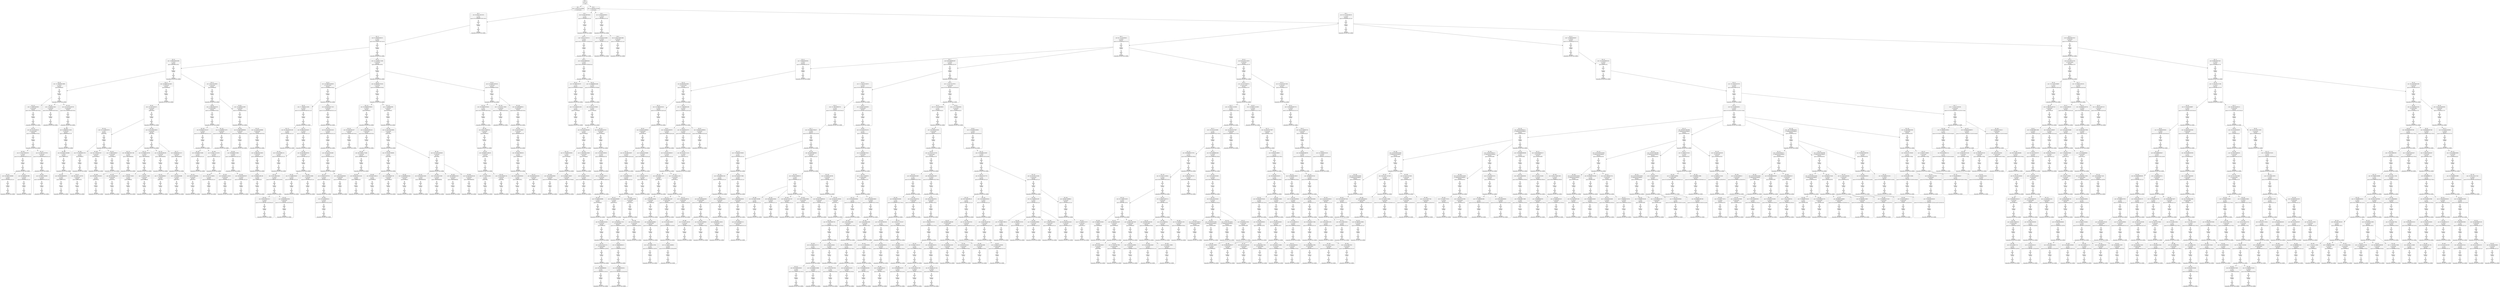 digraph g {
node [shape = Mrecord];
nodo0[label="{EO: 0|cost: 0.0|A: null}"]
nodo1[label="{EO: 1|cost: 31.445523142259596|A: UsarEscalera}"]
nodo3[label="{EO: 3|cost: 64.82461130251924|A: IrSur|Posicion\nagente:ESCALERADEPTOMECANICA\n\nEn\nel\npunto:\n113\n61\n0
Destino:\nCIDISI\n\nEn\nel\npunto:\n124\n60\n3
Energia\ndisponible:249.59472401158888
}"]
nodo13[label="{EO: 13|cost: 87.41985381064474|A: IrEste|Posicion\nagente:PASILLODEPTOMECANICA\n\nEn\nel\npunto:\n111\n61\n0
Destino:\nCIDISI\n\nEn\nel\npunto:\n124\n60\n3
Energia\ndisponible:249.59472401158888
}"]
nodo24[label="{EO: 24|cost: 118.89076436422863|A: IrEste|Posicion\nagente:DEPTOMECANICA\n\nEn\nel\npunto:\n110\n54\n0
Destino:\nCIDISI\n\nEn\nel\npunto:\n124\n60\n3
Energia\ndisponible:249.59472401158888
}"]
nodo50[label="{EO: 50|cost: 147.25887889138983|A: IrNorte|Posicion\nagente:INFORMES\n\nEn\nel\npunto:\n110\n44\n0
Destino:\nCIDISI\n\nEn\nel\npunto:\n124\n60\n3
Energia\ndisponible:249.59472401158888
}"]
nodo101[label="{EO: 101|cost: 171.5985670820562|A: IrSuroeste|Posicion\nagente:PASILLOASANITARIOSHALL\n\nEn\nel\npunto:\n123\n45\n0
Destino:\nCIDISI\n\nEn\nel\npunto:\n124\n60\n3
Energia\ndisponible:249.59472401158888
}"]
nodo155[label="{EO: 155|cost: 204.75151352002212|A: UsarEscalera|Posicion\nagente:ESCALERABANOSHALL\n\nEn\nel\npunto:\n115\n47\n0
Destino:\nCIDISI\n\nEn\nel\npunto:\n124\n60\n3
Energia\ndisponible:249.59472401158888
}"]
nodo256[label="{EO: 256|cost: 237.28147760616378|A: IrNorte|Posicion\nagente:ESCALERASANITARIOSAULA19\n\nEn\nel\npunto:\n124\n47\n1
Destino:\nCIDISI\n\nEn\nel\npunto:\n124\n60\n3
Energia\ndisponible:249.59472401158888
}"]
nodo411[label="{EO: 411|cost: 261.6390373568496|A: IrEste|Posicion\nagente:PUNTOCERCAAULA19\n\nEn\nel\npunto:\n127\n48\n1
Destino:\nCIDISI\n\nEn\nel\npunto:\n124\n60\n3
Energia\ndisponible:249.59472401158888
}"]

nodo256 -> nodo411;
nodo412[label="{EO: 412|cost: 263.3694850967988|A: IrNorte|Posicion\nagente:PUNTOCERCAAULA19\n\nEn\nel\npunto:\n127\n48\n1
Destino:\nCIDISI\n\nEn\nel\npunto:\n124\n60\n3
Energia\ndisponible:249.59472401158888
}"]

nodo256 -> nodo412;

nodo155 -> nodo256;
nodo257[label="{EO: 257|cost: 243.10907327070794|A: IrNoreste|Posicion\nagente:ESCALERASANITARIOSAULA19\n\nEn\nel\npunto:\n124\n47\n1
Destino:\nCIDISI\n\nEn\nel\npunto:\n124\n60\n3
Energia\ndisponible:249.59472401158888
}"]
nodo438[label="{EO: 438|cost: 261.6390373568496|A: IrOeste|Posicion\nagente:SANITARIOSCERCAAULA19\n\nEn\nel\npunto:\n127\n42\n1
Destino:\nCIDISI\n\nEn\nel\npunto:\n124\n60\n3
Energia\ndisponible:249.59472401158888
}"]

nodo257 -> nodo438;

nodo155 -> nodo257;

nodo101 -> nodo155;

nodo50 -> nodo101;
nodo102[label="{EO: 102|cost: 172.383655474814|A: IrNoreste|Posicion\nagente:PASILLOASANITARIOSHALL\n\nEn\nel\npunto:\n123\n45\n0
Destino:\nCIDISI\n\nEn\nel\npunto:\n124\n60\n3
Energia\ndisponible:249.59472401158888
}"]

nodo50 -> nodo102;
nodo103[label="{EO: 103|cost: 181.23747912443758|A: IrNoroeste|Posicion\nagente:PASILLOASANITARIOSHALL\n\nEn\nel\npunto:\n123\n45\n0
Destino:\nCIDISI\n\nEn\nel\npunto:\n124\n60\n3
Energia\ndisponible:249.59472401158888
}"]
nodo188[label="{EO: 188|cost: 214.08059291131818|A: IrNoreste|Posicion\nagente:LABORATORIOFLOW\n\nEn\nel\npunto:\n138\n48\n0
Destino:\nCIDISI\n\nEn\nel\npunto:\n124\n60\n3
Energia\ndisponible:249.59472401158888
}"]
nodo289[label="{EO: 289|cost: 249.16294112604086|A: IrEste|Posicion\nagente:LABMETALES\n\nEn\nel\npunto:\n142\n42\n0
Destino:\nCIDISI\n\nEn\nel\npunto:\n124\n60\n3
Energia\ndisponible:249.59472401158888
}"]
nodo510[label="{EO: 510|cost: 285.69070666690976|A: IrEste|Posicion\nagente:LABFLUIDICA\n\nEn\nel\npunto:\n143\n37\n0
Destino:\nCIDISI\n\nEn\nel\npunto:\n124\n60\n3
Energia\ndisponible:249.59472401158888
}"]

nodo289 -> nodo510;
nodo511[label="{EO: 511|cost: 289.12005771193793|A: IrNoreste|Posicion\nagente:LABFLUIDICA\n\nEn\nel\npunto:\n143\n37\n0
Destino:\nCIDISI\n\nEn\nel\npunto:\n124\n60\n3
Energia\ndisponible:249.59472401158888
}"]

nodo289 -> nodo511;

nodo188 -> nodo289;

nodo103 -> nodo188;

nodo50 -> nodo103;

nodo24 -> nodo50;
nodo51[label="{EO: 51|cost: 142.96380733310627|A: IrNoreste|Posicion\nagente:INFORMES\n\nEn\nel\npunto:\n110\n44\n0
Destino:\nCIDISI\n\nEn\nel\npunto:\n124\n60\n3
Energia\ndisponible:249.59472401158888
}"]
nodo90[label="{EO: 90|cost: 176.7455703952071|A: IrSureste|Posicion\nagente:GIEDI\n\nEn\nel\npunto:\n114\n43\n0
Destino:\nCIDISI\n\nEn\nel\npunto:\n124\n60\n3
Energia\ndisponible:249.59472401158888
}"]
nodo164[label="{EO: 164|cost: 212.7114385204732|A: IrSur|Posicion\nagente:HALL\n\nEn\nel\npunto:\n108\n39\n0
Destino:\nCIDISI\n\nEn\nel\npunto:\n124\n60\n3
Energia\ndisponible:249.59472401158888
}"]
nodo285[label="{EO: 285|cost: 275.12387694013745|A: IrSur|Posicion\nagente:INGRESO\n\nEn\nel\npunto:\n102\n40\n0
Destino:\nCIDISI\n\nEn\nel\npunto:\n124\n60\n3
Energia\ndisponible:249.59472401158888
}"]

nodo164 -> nodo285;
nodo286[label="{EO: 286|cost: 281.2778433937057|A: IrSureste|Posicion\nagente:INGRESO\n\nEn\nel\npunto:\n102\n40\n0
Destino:\nCIDISI\n\nEn\nel\npunto:\n124\n60\n3
Energia\ndisponible:249.59472401158888
}"]

nodo164 -> nodo286;
nodo287[label="{EO: 287|cost: 277.9691876939517|A: IrSuroeste|Posicion\nagente:INGRESO\n\nEn\nel\npunto:\n102\n40\n0
Destino:\nCIDISI\n\nEn\nel\npunto:\n124\n60\n3
Energia\ndisponible:249.59472401158888
}"]

nodo164 -> nodo287;

nodo90 -> nodo164;
nodo165[label="{EO: 165|cost: 210.02742693198255|A: IrNoreste|Posicion\nagente:HALL\n\nEn\nel\npunto:\n108\n39\n0
Destino:\nCIDISI\n\nEn\nel\npunto:\n124\n60\n3
Energia\ndisponible:249.59472401158888
}"]
nodo274[label="{EO: 274|cost: 248.26896720917188|A: IrEste|Posicion\nagente:CERCALIBRERIA\n\nEn\nel\npunto:\n110\n35\n0
Destino:\nCIDISI\n\nEn\nel\npunto:\n124\n60\n3
Energia\ndisponible:249.59472401158888
}"]
nodo498[label="{EO: 498|cost: 290.44907223942295|A: IrSur|Posicion\nagente:AULA1\n\nEn\nel\npunto:\n110\n30\n0
Destino:\nCIDISI\n\nEn\nel\npunto:\n124\n60\n3
Energia\ndisponible:249.59472401158888
}"]

nodo274 -> nodo498;
nodo499[label="{EO: 499|cost: 285.3782548235433|A: IrNoroeste|Posicion\nagente:AULA1\n\nEn\nel\npunto:\n110\n30\n0
Destino:\nCIDISI\n\nEn\nel\npunto:\n124\n60\n3
Energia\ndisponible:249.59472401158888
}"]

nodo274 -> nodo499;

nodo165 -> nodo274;
nodo275[label="{EO: 275|cost: 243.7809901405769|A: IrNorte|Posicion\nagente:CERCALIBRERIA\n\nEn\nel\npunto:\n110\n35\n0
Destino:\nCIDISI\n\nEn\nel\npunto:\n124\n60\n3
Energia\ndisponible:249.59472401158888
}"]
nodo453[label="{EO: 453|cost: 274.4034447744432|A: IrEste|Posicion\nagente:LIBRERIA\n\nEn\nel\npunto:\n119\n36\n0
Destino:\nCIDISI\n\nEn\nel\npunto:\n124\n60\n3
Energia\ndisponible:249.59472401158888
}"]

nodo275 -> nodo453;
nodo454[label="{EO: 454|cost: 275.2633077714487|A: IrNoreste|Posicion\nagente:LIBRERIA\n\nEn\nel\npunto:\n119\n36\n0
Destino:\nCIDISI\n\nEn\nel\npunto:\n124\n60\n3
Energia\ndisponible:249.59472401158888
}"]

nodo275 -> nodo454;

nodo165 -> nodo275;
nodo276[label="{EO: 276|cost: 251.64410624804185|A: IrSureste|Posicion\nagente:CERCALIBRERIA\n\nEn\nel\npunto:\n110\n35\n0
Destino:\nCIDISI\n\nEn\nel\npunto:\n124\n60\n3
Energia\ndisponible:249.59472401158888
}"]

nodo165 -> nodo276;
nodo277[label="{EO: 277|cost: 246.8694260231417|A: IrNoreste|Posicion\nagente:CERCALIBRERIA\n\nEn\nel\npunto:\n110\n35\n0
Destino:\nCIDISI\n\nEn\nel\npunto:\n124\n60\n3
Energia\ndisponible:249.59472401158888
}"]
nodo476[label="{EO: 476|cost: 277.10910296689417|A: IrNorte|Posicion\nagente:CEUT\n\nEn\nel\npunto:\n119\n33\n0
Destino:\nCIDISI\n\nEn\nel\npunto:\n124\n60\n3
Energia\ndisponible:249.59472401158888
}"]

nodo277 -> nodo476;
nodo477[label="{EO: 477|cost: 274.5676040935986|A: IrOeste|Posicion\nagente:CEUT\n\nEn\nel\npunto:\n119\n33\n0
Destino:\nCIDISI\n\nEn\nel\npunto:\n124\n60\n3
Energia\ndisponible:249.59472401158888
}"]

nodo277 -> nodo477;
nodo478[label="{EO: 478|cost: 289.5977992808361|A: IrSureste|Posicion\nagente:CEUT\n\nEn\nel\npunto:\n119\n33\n0
Destino:\nCIDISI\n\nEn\nel\npunto:\n124\n60\n3
Energia\ndisponible:249.59472401158888
}"]

nodo277 -> nodo478;

nodo165 -> nodo277;

nodo90 -> nodo165;

nodo51 -> nodo90;

nodo24 -> nodo51;
nodo52[label="{EO: 52|cost: 140.815193198505|A: IrNoroeste|Posicion\nagente:INFORMES\n\nEn\nel\npunto:\n110\n44\n0
Destino:\nCIDISI\n\nEn\nel\npunto:\n124\n60\n3
Energia\ndisponible:249.59472401158888
}"]
nodo88[label="{EO: 88|cost: 173.9681396364709|A: UsarEscalera|Posicion\nagente:ESCALERABANOSHALL\n\nEn\nel\npunto:\n115\n47\n0
Destino:\nCIDISI\n\nEn\nel\npunto:\n124\n60\n3
Energia\ndisponible:249.59472401158888
}"]
nodo158[label="{EO: 158|cost: 206.49810372261257|A: IrNorte|Posicion\nagente:ESCALERASANITARIOSAULA19\n\nEn\nel\npunto:\n124\n47\n1
Destino:\nCIDISI\n\nEn\nel\npunto:\n124\n60\n3
Energia\ndisponible:249.59472401158888
}"]
nodo265[label="{EO: 265|cost: 230.8556634732984|A: IrEste|Posicion\nagente:PUNTOCERCAAULA19\n\nEn\nel\npunto:\n127\n48\n1
Destino:\nCIDISI\n\nEn\nel\npunto:\n124\n60\n3
Energia\ndisponible:249.59472401158888
}"]

nodo158 -> nodo265;
nodo266[label="{EO: 266|cost: 232.58611121324762|A: IrNorte|Posicion\nagente:PUNTOCERCAAULA19\n\nEn\nel\npunto:\n127\n48\n1
Destino:\nCIDISI\n\nEn\nel\npunto:\n124\n60\n3
Energia\ndisponible:249.59472401158888
}"]
nodo392[label="{EO: 392|cost: 252.15077117949815|A: IrOeste|Posicion\nagente:PUNTOCERCAAULA19\n\nEn\nel\npunto:\n136\n48\n1
Destino:\nCIDISI\n\nEn\nel\npunto:\n124\n60\n3
Energia\ndisponible:249.59472401158888
}"]

nodo266 -> nodo392;
nodo393[label="{EO: 393|cost: 263.96330571136474|A: IrNoroeste|Posicion\nagente:PUNTOCERCAAULA19\n\nEn\nel\npunto:\n136\n48\n1
Destino:\nCIDISI\n\nEn\nel\npunto:\n124\n60\n3
Energia\ndisponible:249.59472401158888
}"]

nodo266 -> nodo393;

nodo158 -> nodo266;

nodo88 -> nodo158;
nodo159[label="{EO: 159|cost: 212.32569938715673|A: IrNoreste|Posicion\nagente:ESCALERASANITARIOSAULA19\n\nEn\nel\npunto:\n124\n47\n1
Destino:\nCIDISI\n\nEn\nel\npunto:\n124\n60\n3
Energia\ndisponible:249.59472401158888
}"]
nodo284[label="{EO: 284|cost: 230.8556634732984|A: IrOeste|Posicion\nagente:SANITARIOSCERCAAULA19\n\nEn\nel\npunto:\n127\n42\n1
Destino:\nCIDISI\n\nEn\nel\npunto:\n124\n60\n3
Energia\ndisponible:249.59472401158888
}"]
nodo385[label="{EO: 385|cost: 256.94367096393347|A: IrNorte|Posicion\nagente:PUNTOCERCAAULA19\n\nEn\nel\npunto:\n127\n48\n1
Destino:\nCIDISI\n\nEn\nel\npunto:\n124\n60\n3
Energia\ndisponible:249.59472401158888
}"]

nodo284 -> nodo385;

nodo159 -> nodo284;

nodo88 -> nodo159;

nodo52 -> nodo88;
nodo89[label="{EO: 89|cost: 176.1449029152609|A: IrNoreste|Posicion\nagente:ESCALERABANOSHALL\n\nEn\nel\npunto:\n115\n47\n0
Destino:\nCIDISI\n\nEn\nel\npunto:\n124\n60\n3
Energia\ndisponible:249.59472401158888
}"]
nodo160[label="{EO: 160|cost: 201.26967949868506|A: IrNoreste|Posicion\nagente:PASILLOASANITARIOSHALL\n\nEn\nel\npunto:\n123\n45\n0
Destino:\nCIDISI\n\nEn\nel\npunto:\n124\n60\n3
Energia\ndisponible:249.59472401158888
}"]

nodo89 -> nodo160;
nodo161[label="{EO: 161|cost: 210.12350314830866|A: IrNoroeste|Posicion\nagente:PASILLOASANITARIOSHALL\n\nEn\nel\npunto:\n123\n45\n0
Destino:\nCIDISI\n\nEn\nel\npunto:\n124\n60\n3
Energia\ndisponible:249.59472401158888
}"]
nodo278[label="{EO: 278|cost: 242.96661693518925|A: IrNoreste|Posicion\nagente:LABORATORIOFLOW\n\nEn\nel\npunto:\n138\n48\n0
Destino:\nCIDISI\n\nEn\nel\npunto:\n124\n60\n3
Energia\ndisponible:249.59472401158888
}"]
nodo437[label="{EO: 437|cost: 278.04896514991196|A: IrEste|Posicion\nagente:LABMETALES\n\nEn\nel\npunto:\n142\n42\n0
Destino:\nCIDISI\n\nEn\nel\npunto:\n124\n60\n3
Energia\ndisponible:249.59472401158888
}"]

nodo278 -> nodo437;

nodo161 -> nodo278;

nodo89 -> nodo161;

nodo52 -> nodo89;

nodo24 -> nodo52;

nodo13 -> nodo24;
nodo25[label="{EO: 25|cost: 112.11565601711845|A: IrNoreste|Posicion\nagente:DEPTOMECANICA\n\nEn\nel\npunto:\n110\n54\n0
Destino:\nCIDISI\n\nEn\nel\npunto:\n124\n60\n3
Energia\ndisponible:249.59472401158888
}"]
nodo44[label="{EO: 44|cost: 145.26860245508436|A: UsarEscalera|Posicion\nagente:ESCALERABANOSHALL\n\nEn\nel\npunto:\n115\n47\n0
Destino:\nCIDISI\n\nEn\nel\npunto:\n124\n60\n3
Energia\ndisponible:249.59472401158888
}"]
nodo95[label="{EO: 95|cost: 177.79856654122602|A: IrNorte|Posicion\nagente:ESCALERASANITARIOSAULA19\n\nEn\nel\npunto:\n124\n47\n1
Destino:\nCIDISI\n\nEn\nel\npunto:\n124\n60\n3
Energia\ndisponible:249.59472401158888
}"]
nodo172[label="{EO: 172|cost: 202.15612629191185|A: IrEste|Posicion\nagente:PUNTOCERCAAULA19\n\nEn\nel\npunto:\n127\n48\n1
Destino:\nCIDISI\n\nEn\nel\npunto:\n124\n60\n3
Energia\ndisponible:249.59472401158888
}"]

nodo95 -> nodo172;
nodo173[label="{EO: 173|cost: 203.88657403186107|A: IrNorte|Posicion\nagente:PUNTOCERCAAULA19\n\nEn\nel\npunto:\n127\n48\n1
Destino:\nCIDISI\n\nEn\nel\npunto:\n124\n60\n3
Energia\ndisponible:249.59472401158888
}"]
nodo253[label="{EO: 253|cost: 223.4512339981116|A: IrOeste|Posicion\nagente:PUNTOCERCAAULA19\n\nEn\nel\npunto:\n136\n48\n1
Destino:\nCIDISI\n\nEn\nel\npunto:\n124\n60\n3
Energia\ndisponible:249.59472401158888
}"]
nodo351[label="{EO: 351|cost: 242.6577896138453|A: IrOeste|Posicion\nagente:PUNTOPASILLOCERCAGIMNI\n\nEn\nel\npunto:\n136\n54\n1
Destino:\nCIDISI\n\nEn\nel\npunto:\n124\n60\n3
Energia\ndisponible:249.59472401158888
}"]
nodo432[label="{EO: 432|cost: 259.8107360518112|A: IrOeste|Posicion\nagente:PUNTOCERCAAULAMATERIALES\n\nEn\nel\npunto:\n136\n61\n1
Destino:\nCIDISI\n\nEn\nel\npunto:\n124\n60\n3
Energia\ndisponible:249.59472401158888
}"]

nodo351 -> nodo432;
nodo433[label="{EO: 433|cost: 259.9430490333924|A: IrNoroeste|Posicion\nagente:PUNTOCERCAAULAMATERIALES\n\nEn\nel\npunto:\n136\n61\n1
Destino:\nCIDISI\n\nEn\nel\npunto:\n124\n60\n3
Energia\ndisponible:249.59472401158888
}"]

nodo351 -> nodo433;

nodo253 -> nodo351;

nodo173 -> nodo253;
nodo254[label="{EO: 254|cost: 235.26376852997822|A: IrNoroeste|Posicion\nagente:PUNTOCERCAAULA19\n\nEn\nel\npunto:\n136\n48\n1
Destino:\nCIDISI\n\nEn\nel\npunto:\n124\n60\n3
Energia\ndisponible:249.59472401158888
}"]
nodo401[label="{EO: 401|cost: 275.13446661084447|A: IrEste|Posicion\nagente:PUNTOCERCAAULA19\n\nEn\nel\npunto:\n142\n44\n1
Destino:\nCIDISI\n\nEn\nel\npunto:\n124\n60\n3
Energia\ndisponible:249.59472401158888
}"]

nodo254 -> nodo401;
nodo402[label="{EO: 402|cost: 271.0053787155066|A: IrSureste|Posicion\nagente:PUNTOCERCAAULA19\n\nEn\nel\npunto:\n142\n44\n1
Destino:\nCIDISI\n\nEn\nel\npunto:\n124\n60\n3
Energia\ndisponible:249.59472401158888
}"]

nodo254 -> nodo402;

nodo173 -> nodo254;

nodo95 -> nodo173;

nodo44 -> nodo95;
nodo96[label="{EO: 96|cost: 183.62616220577019|A: IrNoreste|Posicion\nagente:ESCALERASANITARIOSAULA19\n\nEn\nel\npunto:\n124\n47\n1
Destino:\nCIDISI\n\nEn\nel\npunto:\n124\n60\n3
Energia\ndisponible:249.59472401158888
}"]
nodo193[label="{EO: 193|cost: 202.15612629191185|A: IrOeste|Posicion\nagente:SANITARIOSCERCAAULA19\n\nEn\nel\npunto:\n127\n42\n1
Destino:\nCIDISI\n\nEn\nel\npunto:\n124\n60\n3
Energia\ndisponible:249.59472401158888
}"]
nodo244[label="{EO: 244|cost: 228.2441337825469|A: IrNorte|Posicion\nagente:PUNTOCERCAAULA19\n\nEn\nel\npunto:\n127\n48\n1
Destino:\nCIDISI\n\nEn\nel\npunto:\n124\n60\n3
Energia\ndisponible:249.59472401158888
}"]
nodo376[label="{EO: 376|cost: 247.80879374879743|A: IrOeste|Posicion\nagente:PUNTOCERCAAULA19\n\nEn\nel\npunto:\n136\n48\n1
Destino:\nCIDISI\n\nEn\nel\npunto:\n124\n60\n3
Energia\ndisponible:249.59472401158888
}"]
nodo493[label="{EO: 493|cost: 267.0153493645311|A: IrOeste|Posicion\nagente:PUNTOPASILLOCERCAGIMNI\n\nEn\nel\npunto:\n136\n54\n1
Destino:\nCIDISI\n\nEn\nel\npunto:\n124\n60\n3
Energia\ndisponible:249.59472401158888
}"]

nodo376 -> nodo493;

nodo244 -> nodo376;
nodo377[label="{EO: 377|cost: 259.62132828066404|A: IrNoroeste|Posicion\nagente:PUNTOCERCAAULA19\n\nEn\nel\npunto:\n136\n48\n1
Destino:\nCIDISI\n\nEn\nel\npunto:\n124\n60\n3
Energia\ndisponible:249.59472401158888
}"]

nodo244 -> nodo377;

nodo193 -> nodo244;

nodo96 -> nodo193;

nodo44 -> nodo96;

nodo25 -> nodo44;
nodo45[label="{EO: 45|cost: 153.58656657070233|A: IrSureste|Posicion\nagente:ESCALERABANOSHALL\n\nEn\nel\npunto:\n115\n47\n0
Destino:\nCIDISI\n\nEn\nel\npunto:\n124\n60\n3
Energia\ndisponible:249.59472401158888
}"]
nodo113[label="{EO: 113|cost: 181.95468109786353|A: IrNorte|Posicion\nagente:INFORMES\n\nEn\nel\npunto:\n110\n44\n0
Destino:\nCIDISI\n\nEn\nel\npunto:\n124\n60\n3
Energia\ndisponible:249.59472401158888
}"]
nodo191[label="{EO: 191|cost: 207.0794576812877|A: IrNoreste|Posicion\nagente:PASILLOASANITARIOSHALL\n\nEn\nel\npunto:\n123\n45\n0
Destino:\nCIDISI\n\nEn\nel\npunto:\n124\n60\n3
Energia\ndisponible:249.59472401158888
}"]

nodo113 -> nodo191;
nodo192[label="{EO: 192|cost: 215.93328133091129|A: IrNoroeste|Posicion\nagente:PASILLOASANITARIOSHALL\n\nEn\nel\npunto:\n123\n45\n0
Destino:\nCIDISI\n\nEn\nel\npunto:\n124\n60\n3
Energia\ndisponible:249.59472401158888
}"]
nodo296[label="{EO: 296|cost: 248.77639511779188|A: IrNoreste|Posicion\nagente:LABORATORIOFLOW\n\nEn\nel\npunto:\n138\n48\n0
Destino:\nCIDISI\n\nEn\nel\npunto:\n124\n60\n3
Energia\ndisponible:249.59472401158888
}"]
nodo504[label="{EO: 504|cost: 283.85874333251456|A: IrEste|Posicion\nagente:LABMETALES\n\nEn\nel\npunto:\n142\n42\n0
Destino:\nCIDISI\n\nEn\nel\npunto:\n124\n60\n3
Energia\ndisponible:249.59472401158888
}"]

nodo296 -> nodo504;

nodo192 -> nodo296;

nodo113 -> nodo192;

nodo45 -> nodo113;
nodo114[label="{EO: 114|cost: 177.65960953958|A: IrNoreste|Posicion\nagente:INFORMES\n\nEn\nel\npunto:\n110\n44\n0
Destino:\nCIDISI\n\nEn\nel\npunto:\n124\n60\n3
Energia\ndisponible:249.59472401158888
}"]
nodo169[label="{EO: 169|cost: 211.44137260168083|A: IrSureste|Posicion\nagente:GIEDI\n\nEn\nel\npunto:\n114\n43\n0
Destino:\nCIDISI\n\nEn\nel\npunto:\n124\n60\n3
Energia\ndisponible:249.59472401158888
}"]
nodo280[label="{EO: 280|cost: 247.40724072694692|A: IrSur|Posicion\nagente:HALL\n\nEn\nel\npunto:\n108\n39\n0
Destino:\nCIDISI\n\nEn\nel\npunto:\n124\n60\n3
Energia\ndisponible:249.59472401158888
}"]
nodo485[label="{EO: 485|cost: 309.8196791466112|A: IrSur|Posicion\nagente:INGRESO\n\nEn\nel\npunto:\n102\n40\n0
Destino:\nCIDISI\n\nEn\nel\npunto:\n124\n60\n3
Energia\ndisponible:249.59472401158888
}"]

nodo280 -> nodo485;
nodo486[label="{EO: 486|cost: 315.9736456001794|A: IrSureste|Posicion\nagente:INGRESO\n\nEn\nel\npunto:\n102\n40\n0
Destino:\nCIDISI\n\nEn\nel\npunto:\n124\n60\n3
Energia\ndisponible:249.59472401158888
}"]

nodo280 -> nodo486;
nodo487[label="{EO: 487|cost: 312.66498990042544|A: IrSuroeste|Posicion\nagente:INGRESO\n\nEn\nel\npunto:\n102\n40\n0
Destino:\nCIDISI\n\nEn\nel\npunto:\n124\n60\n3
Energia\ndisponible:249.59472401158888
}"]

nodo280 -> nodo487;

nodo169 -> nodo280;
nodo281[label="{EO: 281|cost: 244.72322913845628|A: IrNoreste|Posicion\nagente:HALL\n\nEn\nel\npunto:\n108\n39\n0
Destino:\nCIDISI\n\nEn\nel\npunto:\n124\n60\n3
Energia\ndisponible:249.59472401158888
}"]
nodo457[label="{EO: 457|cost: 282.9647694156456|A: IrEste|Posicion\nagente:CERCALIBRERIA\n\nEn\nel\npunto:\n110\n35\n0
Destino:\nCIDISI\n\nEn\nel\npunto:\n124\n60\n3
Energia\ndisponible:249.59472401158888
}"]

nodo281 -> nodo457;
nodo458[label="{EO: 458|cost: 278.4767923470506|A: IrNorte|Posicion\nagente:CERCALIBRERIA\n\nEn\nel\npunto:\n110\n35\n0
Destino:\nCIDISI\n\nEn\nel\npunto:\n124\n60\n3
Energia\ndisponible:249.59472401158888
}"]

nodo281 -> nodo458;
nodo459[label="{EO: 459|cost: 286.3399084545156|A: IrSureste|Posicion\nagente:CERCALIBRERIA\n\nEn\nel\npunto:\n110\n35\n0
Destino:\nCIDISI\n\nEn\nel\npunto:\n124\n60\n3
Energia\ndisponible:249.59472401158888
}"]

nodo281 -> nodo459;
nodo460[label="{EO: 460|cost: 281.56522822961546|A: IrNoreste|Posicion\nagente:CERCALIBRERIA\n\nEn\nel\npunto:\n110\n35\n0
Destino:\nCIDISI\n\nEn\nel\npunto:\n124\n60\n3
Energia\ndisponible:249.59472401158888
}"]

nodo281 -> nodo460;

nodo169 -> nodo281;

nodo114 -> nodo169;

nodo45 -> nodo114;

nodo25 -> nodo45;
nodo46[label="{EO: 46|cost: 147.44536573387435|A: IrNoreste|Posicion\nagente:ESCALERABANOSHALL\n\nEn\nel\npunto:\n115\n47\n0
Destino:\nCIDISI\n\nEn\nel\npunto:\n124\n60\n3
Energia\ndisponible:249.59472401158888
}"]
nodo104[label="{EO: 104|cost: 181.95468109786353|A: IrSur|Posicion\nagente:PASILLOASANITARIOSHALL\n\nEn\nel\npunto:\n123\n45\n0
Destino:\nCIDISI\n\nEn\nel\npunto:\n124\n60\n3
Energia\ndisponible:249.59472401158888
}"]
nodo190[label="{EO: 190|cost: 206.0277240667412|A: IrNoreste|Posicion\nagente:INFORMES\n\nEn\nel\npunto:\n110\n44\n0
Destino:\nCIDISI\n\nEn\nel\npunto:\n124\n60\n3
Energia\ndisponible:249.59472401158888
}"]
nodo261[label="{EO: 261|cost: 239.80948712884202|A: IrSureste|Posicion\nagente:GIEDI\n\nEn\nel\npunto:\n114\n43\n0
Destino:\nCIDISI\n\nEn\nel\npunto:\n124\n60\n3
Energia\ndisponible:249.59472401158888
}"]
nodo418[label="{EO: 418|cost: 275.7753552541081|A: IrSur|Posicion\nagente:HALL\n\nEn\nel\npunto:\n108\n39\n0
Destino:\nCIDISI\n\nEn\nel\npunto:\n124\n60\n3
Energia\ndisponible:249.59472401158888
}"]

nodo261 -> nodo418;
nodo419[label="{EO: 419|cost: 273.09134366561744|A: IrNoreste|Posicion\nagente:HALL\n\nEn\nel\npunto:\n108\n39\n0
Destino:\nCIDISI\n\nEn\nel\npunto:\n124\n60\n3
Energia\ndisponible:249.59472401158888
}"]

nodo261 -> nodo419;

nodo190 -> nodo261;

nodo104 -> nodo190;

nodo46 -> nodo104;
nodo105[label="{EO: 105|cost: 172.57014231729852|A: IrNoreste|Posicion\nagente:PASILLOASANITARIOSHALL\n\nEn\nel\npunto:\n123\n45\n0
Destino:\nCIDISI\n\nEn\nel\npunto:\n124\n60\n3
Energia\ndisponible:249.59472401158888
}"]

nodo46 -> nodo105;
nodo106[label="{EO: 106|cost: 181.4239659669221|A: IrNoroeste|Posicion\nagente:PASILLOASANITARIOSHALL\n\nEn\nel\npunto:\n123\n45\n0
Destino:\nCIDISI\n\nEn\nel\npunto:\n124\n60\n3
Energia\ndisponible:249.59472401158888
}"]
nodo189[label="{EO: 189|cost: 214.2670797538027|A: IrNoreste|Posicion\nagente:LABORATORIOFLOW\n\nEn\nel\npunto:\n138\n48\n0
Destino:\nCIDISI\n\nEn\nel\npunto:\n124\n60\n3
Energia\ndisponible:249.59472401158888
}"]
nodo292[label="{EO: 292|cost: 249.3494279685254|A: IrEste|Posicion\nagente:LABMETALES\n\nEn\nel\npunto:\n142\n42\n0
Destino:\nCIDISI\n\nEn\nel\npunto:\n124\n60\n3
Energia\ndisponible:249.59472401158888
}"]
nodo512[label="{EO: 512|cost: 285.87719350939426|A: IrEste|Posicion\nagente:LABFLUIDICA\n\nEn\nel\npunto:\n143\n37\n0
Destino:\nCIDISI\n\nEn\nel\npunto:\n124\n60\n3
Energia\ndisponible:249.59472401158888
}"]

nodo292 -> nodo512;
nodo513[label="{EO: 513|cost: 289.30654455442243|A: IrNoreste|Posicion\nagente:LABFLUIDICA\n\nEn\nel\npunto:\n143\n37\n0
Destino:\nCIDISI\n\nEn\nel\npunto:\n124\n60\n3
Energia\ndisponible:249.59472401158888
}"]

nodo292 -> nodo513;

nodo189 -> nodo292;

nodo106 -> nodo189;

nodo46 -> nodo106;

nodo25 -> nodo46;

nodo13 -> nodo25;

nodo3 -> nodo13;

nodo1 -> nodo3;

nodo0 -> nodo1;
nodo2[label="{EO: 2|cost: 32.206555615733706|A: IrSuroeste}"]
nodo4[label="{EO: 4|cost: 54.42281789795018|A: IrSur|Posicion\nagente:PUNTOCERCAAULA20\n\nEn\nel\npunto:\n112\n61\n1
Destino:\nCIDISI\n\nEn\nel\npunto:\n124\n60\n3
Energia\ndisponible:249.59472401158888
}"]
nodo12[label="{EO: 12|cost: 76.00121372919713|A: IrEste|Posicion\nagente:PASILLOSALAESTUDIOBASICAS\n\nEn\nel\npunto:\n107\n60\n1
Destino:\nCIDISI\n\nEn\nel\npunto:\n124\n60\n3
Energia\ndisponible:249.59472401158888
}"]
nodo21[label="{EO: 21|cost: 104.90575868956401|A: IrEste|Posicion\nagente:PASILLOSALAESTUDIOBASICAS\n\nEn\nel\npunto:\n107\n56\n1
Destino:\nCIDISI\n\nEn\nel\npunto:\n124\n60\n3
Energia\ndisponible:249.59472401158888
}"]
nodo35[label="{EO: 35|cost: 140.7086362384797|A: IrSur|Posicion\nagente:PUNTOCERCATOTORIAB3\n\nEn\nel\npunto:\n107\n48\n1
Destino:\nCIDISI\n\nEn\nel\npunto:\n124\n60\n3
Energia\ndisponible:249.59472401158888
}"]
nodo87[label="{EO: 87|cost: 176.15700662551248|A: IrSur|Posicion\nagente:TUTORIAB4\n\nEn\nel\npunto:\n99\n48\n1
Destino:\nCIDISI\n\nEn\nel\npunto:\n124\n60\n3
Energia\ndisponible:249.59472401158888
}"]

nodo35 -> nodo87;

nodo21 -> nodo35;
nodo36[label="{EO: 36|cost: 131.58398838234208|A: IrEste|Posicion\nagente:PUNTOCERCATOTORIAB3\n\nEn\nel\npunto:\n107\n48\n1
Destino:\nCIDISI\n\nEn\nel\npunto:\n124\n60\n3
Energia\ndisponible:249.59472401158888
}"]
nodo70[label="{EO: 70|cost: 158.4234730790905|A: IrEste|Posicion\nagente:TUTORIAB3\n\nEn\nel\npunto:\n106\n45\n1
Destino:\nCIDISI\n\nEn\nel\npunto:\n124\n60\n3
Energia\ndisponible:249.59472401158888
}"]
nodo124[label="{EO: 124|cost: 190.15432232681462|A: IrEste|Posicion\nagente:TUTORIAB2\n\nEn\nel\npunto:\n106\n43\n1
Destino:\nCIDISI\n\nEn\nel\npunto:\n124\n60\n3
Energia\ndisponible:249.59472401158888
}"]
nodo219[label="{EO: 219|cost: 222.79540593295036|A: IrEste|Posicion\nagente:TUTORIAB1\n\nEn\nel\npunto:\n106\n39\n1
Destino:\nCIDISI\n\nEn\nel\npunto:\n124\n60\n3
Energia\ndisponible:249.59472401158888
}"]
nodo349[label="{EO: 349|cost: 265.6145500359853|A: IrSureste|Posicion\nagente:PUNTOCERCATUTORIAB1\n\nEn\nel\npunto:\n107\n36\n1
Destino:\nCIDISI\n\nEn\nel\npunto:\n124\n60\n3
Energia\ndisponible:249.59472401158888
}"]

nodo219 -> nodo349;
nodo350[label="{EO: 350|cost: 262.6698577690037|A: IrNoreste|Posicion\nagente:PUNTOCERCATUTORIAB1\n\nEn\nel\npunto:\n107\n36\n1
Destino:\nCIDISI\n\nEn\nel\npunto:\n124\n60\n3
Energia\ndisponible:249.59472401158888
}"]

nodo219 -> nodo350;

nodo124 -> nodo219;
nodo220[label="{EO: 220|cost: 217.89342905136408|A: IrSuroeste|Posicion\nagente:TUTORIAB1\n\nEn\nel\npunto:\n106\n39\n1
Destino:\nCIDISI\n\nEn\nel\npunto:\n124\n60\n3
Energia\ndisponible:249.59472401158888
}"]
nodo320[label="{EO: 320|cost: 244.4668527564529|A: IrOeste|Posicion\nagente:SALAINFORMATICABASICAS\n\nEn\nel\npunto:\n107\n40\n1
Destino:\nCIDISI\n\nEn\nel\npunto:\n124\n60\n3
Energia\ndisponible:249.59472401158888
}"]

nodo220 -> nodo320;

nodo124 -> nodo220;

nodo70 -> nodo124;
nodo125[label="{EO: 125|cost: 186.23296476167917|A: IrNoreste|Posicion\nagente:TUTORIAB2\n\nEn\nel\npunto:\n106\n43\n1
Destino:\nCIDISI\n\nEn\nel\npunto:\n124\n60\n3
Energia\ndisponible:249.59472401158888
}"]
nodo196[label="{EO: 196|cost: 213.55785792385552|A: IrEste|Posicion\nagente:MATERIASBASICAS\n\nEn\nel\npunto:\n107\n41\n1
Destino:\nCIDISI\n\nEn\nel\npunto:\n124\n60\n3
Energia\ndisponible:249.59472401158888
}"]
nodo288[label="{EO: 288|cost: 242.70292073395274|A: IrNoreste|Posicion\nagente:SALAINFORMATICABASICAS\n\nEn\nel\npunto:\n107\n40\n1
Destino:\nCIDISI\n\nEn\nel\npunto:\n124\n60\n3
Energia\ndisponible:249.59472401158888
}"]
nodo434[label="{EO: 434|cost: 275.3440043400885|A: IrEste|Posicion\nagente:TUTORIAB1\n\nEn\nel\npunto:\n106\n39\n1
Destino:\nCIDISI\n\nEn\nel\npunto:\n124\n60\n3
Energia\ndisponible:249.59472401158888
}"]

nodo288 -> nodo434;

nodo196 -> nodo288;

nodo125 -> nodo196;

nodo70 -> nodo125;

nodo36 -> nodo70;

nodo21 -> nodo36;

nodo12 -> nodo21;

nodo4 -> nodo12;

nodo2 -> nodo4;
nodo5[label="{EO: 5|cost: 44.55502484408324|A: IrNorte|Posicion\nagente:PUNTOCERCAAULA20\n\nEn\nel\npunto:\n112\n61\n1
Destino:\nCIDISI\n\nEn\nel\npunto:\n124\n60\n3
Energia\ndisponible:249.59472401158888
}"]
nodo7[label="{EO: 7|cost: 52.032250419134904|A: IrNorte|Posicion\nagente:PUNTOFRENTEAULA20\n\nEn\nel\npunto:\n117\n61\n1
Destino:\nCIDISI\n\nEn\nel\npunto:\n124\n60\n3
Energia\ndisponible:249.59472401158888
}"]

nodo5 -> nodo7;
nodo8[label="{EO: 8|cost: 53.194217059015884|A: IrNoreste|Posicion\nagente:PUNTOFRENTEAULA20\n\nEn\nel\npunto:\n117\n61\n1
Destino:\nCIDISI\n\nEn\nel\npunto:\n124\n60\n3
Energia\ndisponible:249.59472401158888
}"]

nodo5 -> nodo8;

nodo2 -> nodo5;
nodo6[label="{EO: 6|cost: 50.771215581984244|A: IrOeste|Posicion\nagente:PUNTOCERCAAULA20\n\nEn\nel\npunto:\n112\n61\n1
Destino:\nCIDISI\n\nEn\nel\npunto:\n124\n60\n3
Energia\ndisponible:249.59472401158888
}"]
nodo9[label="{EO: 9|cost: 66.77121558198425|A: IrNorte|Posicion\nagente:PUNTOCERCADEPTOCIVIL\n\nEn\nel\npunto:\n112\n66\n1
Destino:\nCIDISI\n\nEn\nel\npunto:\n124\n60\n3
Energia\ndisponible:249.59472401158888
}"]
nodo16[label="{EO: 16|cost: 73.9062630450504|A: IrEste|Posicion\nagente:PUNTOCERCACECOVI\n\nEn\nel\npunto:\n121\n66\n1
Destino:\nCIDISI\n\nEn\nel\npunto:\n124\n60\n3
Energia\ndisponible:249.59472401158888
}"]
nodo20[label="{EO: 20|cost: 99.65082569158842|A: UsarEscalera|Posicion\nagente:ESCALERACECOVI\n\nEn\nel\npunto:\n122\n64\n1
Destino:\nCIDISI\n\nEn\nel\npunto:\n124\n60\n3
Energia\ndisponible:249.59472401158888
}"]
nodo32[label="{EO: 32|cost: 124.7498452051812|A: IrEste|Posicion\nagente:ESCALERACERCAJAVALAB\n\nEn\nel\npunto:\n128\n64\n2
Destino:\nCIDISI\n\nEn\nel\npunto:\n124\n60\n3
Energia\ndisponible:249.59472401158888
}"]
nodo58[label="{EO: 58|cost: 136.03616126998554|A: IrNoroeste|Posicion\nagente:JAVALAB\n\nEn\nel\npunto:\n128\n63\n2
Destino:\nCIDISI\n\nEn\nel\npunto:\n124\n60\n3
Energia\ndisponible:249.59472401158888
}"]
nodo78[label="{EO: 78|cost: 153.72473881043507|A: IrNorte|Posicion\nagente:PASILLOFRENTEJAVALAB\n\nEn\nel\npunto:\n131\n64\n2
Destino:\nCIDISI\n\nEn\nel\npunto:\n124\n60\n3
Energia\ndisponible:249.59472401158888
}"]
nodo115[label="{EO: 115|cost: 170.31350688234218|A: IrNorte|Posicion\nagente:PUNTOCERCAAULA22\n\nEn\nel\npunto:\n136\n64\n2
Destino:\nCIDISI\n\nEn\nel\npunto:\n124\n60\n3
Energia\ndisponible:249.59472401158888
}"]
nodo147[label="{EO: 147|cost: 189.23526109490857|A: IrOeste|Posicion\nagente:AULA22\n\nEn\nel\npunto:\n138\n63\n2
Destino:\nCIDISI\n\nEn\nel\npunto:\n124\n60\n3
Energia\ndisponible:249.59472401158888
}"]
nodo207[label="{EO: 207|cost: 204.10309870435538|A: IrSureste|Posicion\nagente:ANEXOISI\n\nEn\nel\npunto:\n137\n67\n2
Destino:\nCIDISI\n\nEn\nel\npunto:\n124\n60\n3
Energia\ndisponible:249.59472401158888
}"]
nodo255[label="{EO: 255|cost: 234.91975253074733|A: UsarEscalera|Posicion\nagente:ESCALERACERCAANEXO\n\nEn\nel\npunto:\n136\n66\n2
Destino:\nCIDISI\n\nEn\nel\npunto:\n124\n60\n3
Energia\ndisponible:249.59472401158888
}"]
nodo400[label="{EO: 400|cost: 264.1392969880402|A: IrSur|Posicion\nagente:ESCALERACERCAANEXO\n\nEn\nel\npunto:\n133\n66\n3
Destino:\nCIDISI\n\nEn\nel\npunto:\n124\n60\n3
Energia\ndisponible:249.59472401158888
}"]

nodo255 -> nodo400;

nodo207 -> nodo255;

nodo147 -> nodo207;

nodo115 -> nodo147;
nodo148[label="{EO: 148|cost: 187.37268220487988|A: IrSuroeste|Posicion\nagente:AULA22\n\nEn\nel\npunto:\n138\n63\n2
Destino:\nCIDISI\n\nEn\nel\npunto:\n124\n60\n3
Energia\ndisponible:249.59472401158888
}"]
nodo197[label="{EO: 197|cost: 218.18933603127184|A: UsarEscalera|Posicion\nagente:ESCALERACERCAANEXO\n\nEn\nel\npunto:\n136\n66\n2
Destino:\nCIDISI\n\nEn\nel\npunto:\n124\n60\n3
Energia\ndisponible:249.59472401158888
}"]
nodo323[label="{EO: 323|cost: 247.40888048856473|A: IrSur|Posicion\nagente:ESCALERACERCAANEXO\n\nEn\nel\npunto:\n133\n66\n3
Destino:\nCIDISI\n\nEn\nel\npunto:\n124\n60\n3
Energia\ndisponible:249.59472401158888
}"]
nodo488[label="{EO: 488|cost: 259.47994830043024|A: IrEste|Posicion\nagente:PUNTOCERCAESCALERAANEXO\n\nEn\nel\npunto:\n131\n66\n3
Destino:\nCIDISI\n\nEn\nel\npunto:\n124\n60\n3
Energia\ndisponible:249.59472401158888
}"]

nodo323 -> nodo488;

nodo197 -> nodo323;

nodo148 -> nodo197;
nodo198[label="{EO: 198|cost: 222.1713307918286|A: IrNoroeste|Posicion\nagente:ESCALERACERCAANEXO\n\nEn\nel\npunto:\n136\n66\n2
Destino:\nCIDISI\n\nEn\nel\npunto:\n124\n60\n3
Energia\ndisponible:249.59472401158888
}"]

nodo148 -> nodo198;

nodo115 -> nodo148;

nodo78 -> nodo115;

nodo58 -> nodo78;
nodo79[label="{EO: 79|cost: 154.9641563789489|A: IrOeste|Posicion\nagente:PASILLOFRENTEJAVALAB\n\nEn\nel\npunto:\n131\n64\n2
Destino:\nCIDISI\n\nEn\nel\npunto:\n124\n60\n3
Energia\ndisponible:249.59472401158888
}"]
nodo121[label="{EO: 121|cost: 176.9935427448753|A: IrOeste|Posicion\nagente:PASILLOAULA21\n\nEn\nel\npunto:\n132\n70\n2
Destino:\nCIDISI\n\nEn\nel\npunto:\n124\n60\n3
Energia\ndisponible:249.59472401158888
}"]

nodo79 -> nodo121;

nodo58 -> nodo79;

nodo32 -> nodo58;

nodo20 -> nodo32;
nodo33[label="{EO: 33|cost: 127.77486409622438|A: IrNorte|Posicion\nagente:ESCALERACERCAJAVALAB\n\nEn\nel\npunto:\n128\n64\n2
Destino:\nCIDISI\n\nEn\nel\npunto:\n124\n60\n3
Energia\ndisponible:249.59472401158888
}"]
nodo61[label="{EO: 61|cost: 145.4634416366739|A: IrNorte|Posicion\nagente:PASILLOFRENTEJAVALAB\n\nEn\nel\npunto:\n131\n64\n2
Destino:\nCIDISI\n\nEn\nel\npunto:\n124\n60\n3
Energia\ndisponible:249.59472401158888
}"]
nodo97[label="{EO: 97|cost: 162.05220970858102|A: IrNorte|Posicion\nagente:PUNTOCERCAAULA22\n\nEn\nel\npunto:\n136\n64\n2
Destino:\nCIDISI\n\nEn\nel\npunto:\n124\n60\n3
Energia\ndisponible:249.59472401158888
}"]
nodo131[label="{EO: 131|cost: 180.9739639211474|A: IrOeste|Posicion\nagente:AULA22\n\nEn\nel\npunto:\n138\n63\n2
Destino:\nCIDISI\n\nEn\nel\npunto:\n124\n60\n3
Energia\ndisponible:249.59472401158888
}"]
nodo186[label="{EO: 186|cost: 195.8418015305942|A: IrSureste|Posicion\nagente:ANEXOISI\n\nEn\nel\npunto:\n137\n67\n2
Destino:\nCIDISI\n\nEn\nel\npunto:\n124\n60\n3
Energia\ndisponible:249.59472401158888
}"]
nodo235[label="{EO: 235|cost: 226.65845535698617|A: UsarEscalera|Posicion\nagente:ESCALERACERCAANEXO\n\nEn\nel\npunto:\n136\n66\n2
Destino:\nCIDISI\n\nEn\nel\npunto:\n124\n60\n3
Energia\ndisponible:249.59472401158888
}"]
nodo366[label="{EO: 366|cost: 255.87799981427906|A: IrSur|Posicion\nagente:ESCALERACERCAANEXO\n\nEn\nel\npunto:\n133\n66\n3
Destino:\nCIDISI\n\nEn\nel\npunto:\n124\n60\n3
Energia\ndisponible:249.59472401158888
}"]

nodo235 -> nodo366;

nodo186 -> nodo235;

nodo131 -> nodo186;

nodo97 -> nodo131;
nodo132[label="{EO: 132|cost: 179.11138503111872|A: IrSuroeste|Posicion\nagente:AULA22\n\nEn\nel\npunto:\n138\n63\n2
Destino:\nCIDISI\n\nEn\nel\npunto:\n124\n60\n3
Energia\ndisponible:249.59472401158888
}"]
nodo175[label="{EO: 175|cost: 209.92803885751067|A: UsarEscalera|Posicion\nagente:ESCALERACERCAANEXO\n\nEn\nel\npunto:\n136\n66\n2
Destino:\nCIDISI\n\nEn\nel\npunto:\n124\n60\n3
Energia\ndisponible:249.59472401158888
}"]
nodo273[label="{EO: 273|cost: 239.14758331480357|A: IrSur|Posicion\nagente:ESCALERACERCAANEXO\n\nEn\nel\npunto:\n133\n66\n3
Destino:\nCIDISI\n\nEn\nel\npunto:\n124\n60\n3
Energia\ndisponible:249.59472401158888
}"]
nodo416[label="{EO: 416|cost: 251.21865112666904|A: IrEste|Posicion\nagente:PUNTOCERCAESCALERAANEXO\n\nEn\nel\npunto:\n131\n66\n3
Destino:\nCIDISI\n\nEn\nel\npunto:\n124\n60\n3
Energia\ndisponible:249.59472401158888
}"]

nodo273 -> nodo416;

nodo175 -> nodo273;

nodo132 -> nodo175;
nodo176[label="{EO: 176|cost: 213.91003361806744|A: IrNoroeste|Posicion\nagente:ESCALERACERCAANEXO\n\nEn\nel\npunto:\n136\n66\n2
Destino:\nCIDISI\n\nEn\nel\npunto:\n124\n60\n3
Energia\ndisponible:249.59472401158888
}"]

nodo132 -> nodo176;

nodo97 -> nodo132;

nodo61 -> nodo97;

nodo33 -> nodo61;
nodo62[label="{EO: 62|cost: 146.70285920518774|A: IrOeste|Posicion\nagente:PASILLOFRENTEJAVALAB\n\nEn\nel\npunto:\n131\n64\n2
Destino:\nCIDISI\n\nEn\nel\npunto:\n124\n60\n3
Energia\ndisponible:249.59472401158888
}"]
nodo99[label="{EO: 99|cost: 168.73224557111413|A: IrOeste|Posicion\nagente:PASILLOAULA21\n\nEn\nel\npunto:\n132\n70\n2
Destino:\nCIDISI\n\nEn\nel\npunto:\n124\n60\n3
Energia\ndisponible:249.59472401158888
}"]

nodo62 -> nodo99;

nodo33 -> nodo62;
nodo63[label="{EO: 63|cost: 136.03616126998554|A: IrSureste|Posicion\nagente:PASILLOFRENTEJAVALAB\n\nEn\nel\npunto:\n131\n64\n2
Destino:\nCIDISI\n\nEn\nel\npunto:\n124\n60\n3
Energia\ndisponible:249.59472401158888
}"]

nodo33 -> nodo63;

nodo20 -> nodo33;

nodo16 -> nodo20;

nodo9 -> nodo16;
nodo17[label="{EO: 17|cost: 94.95745839832307|A: IrNorte|Posicion\nagente:PUNTOCERCACECOVI\n\nEn\nel\npunto:\n121\n66\n1
Destino:\nCIDISI\n\nEn\nel\npunto:\n124\n60\n3
Energia\ndisponible:249.59472401158888
}"]
nodo30[label="{EO: 30|cost: 111.16401401405678|A: IrEste|Posicion\nagente:PUNTOCERCAAULAMATERIALES\n\nEn\nel\npunto:\n136\n65\n1
Destino:\nCIDISI\n\nEn\nel\npunto:\n124\n60\n3
Energia\ndisponible:249.59472401158888
}"]
nodo42[label="{EO: 42|cost: 131.72867398030732|A: IrEste|Posicion\nagente:PUNTOCERCAAULAMATERIALES\n\nEn\nel\npunto:\n136\n61\n1
Destino:\nCIDISI\n\nEn\nel\npunto:\n124\n60\n3
Energia\ndisponible:249.59472401158888
}"]
nodo71[label="{EO: 71|cost: 154.81668147094237|A: IrEste|Posicion\nagente:PUNTOPASILLOCERCAGIMNI\n\nEn\nel\npunto:\n136\n54\n1
Destino:\nCIDISI\n\nEn\nel\npunto:\n124\n60\n3
Energia\ndisponible:249.59472401158888
}"]
nodo119[label="{EO: 119|cost: 176.34664555708403|A: IrSur|Posicion\nagente:PUNTOCERCAAULA19\n\nEn\nel\npunto:\n136\n48\n1
Destino:\nCIDISI\n\nEn\nel\npunto:\n124\n60\n3
Energia\ndisponible:249.59472401158888
}"]
nodo162[label="{EO: 162|cost: 192.6618696552183|A: IrSur|Posicion\nagente:PUNTOCERCAAULA19\n\nEn\nel\npunto:\n127\n48\n1
Destino:\nCIDISI\n\nEn\nel\npunto:\n124\n60\n3
Energia\ndisponible:249.59472401158888
}"]
nodo231[label="{EO: 231|cost: 228.75534659464938|A: UsarEscalera|Posicion\nagente:ESCALERASANITARIOSAULA19\n\nEn\nel\npunto:\n124\n47\n1
Destino:\nCIDISI\n\nEn\nel\npunto:\n124\n60\n3
Energia\ndisponible:249.59472401158888
}"]
nodo380[label="{EO: 380|cost: 270.2262571482333|A: IrSureste|Posicion\nagente:ESCALERABANOSHALL\n\nEn\nel\npunto:\n115\n47\n0
Destino:\nCIDISI\n\nEn\nel\npunto:\n124\n60\n3
Energia\ndisponible:249.59472401158888
}"]

nodo231 -> nodo380;
nodo381[label="{EO: 381|cost: 264.27952129090943|A: IrSuroeste|Posicion\nagente:ESCALERABANOSHALL\n\nEn\nel\npunto:\n115\n47\n0
Destino:\nCIDISI\n\nEn\nel\npunto:\n124\n60\n3
Energia\ndisponible:249.59472401158888
}"]

nodo231 -> nodo381;
nodo382[label="{EO: 382|cost: 264.08505631140525|A: IrNoreste|Posicion\nagente:ESCALERABANOSHALL\n\nEn\nel\npunto:\n115\n47\n0
Destino:\nCIDISI\n\nEn\nel\npunto:\n124\n60\n3
Energia\ndisponible:249.59472401158888
}"]

nodo231 -> nodo382;

nodo162 -> nodo231;
nodo232[label="{EO: 232|cost: 231.01942940590413|A: IrNoreste|Posicion\nagente:ESCALERASANITARIOSAULA19\n\nEn\nel\npunto:\n124\n47\n1
Destino:\nCIDISI\n\nEn\nel\npunto:\n124\n60\n3
Energia\ndisponible:249.59472401158888
}"]

nodo162 -> nodo232;

nodo119 -> nodo162;
nodo163[label="{EO: 163|cost: 200.70420530776985|A: IrEste|Posicion\nagente:PUNTOCERCAAULA19\n\nEn\nel\npunto:\n127\n48\n1
Destino:\nCIDISI\n\nEn\nel\npunto:\n124\n60\n3
Energia\ndisponible:249.59472401158888
}"]
nodo242[label="{EO: 242|cost: 219.68810364058106|A: IrSuroeste|Posicion\nagente:SANITARIOSCERCAAULA19\n\nEn\nel\npunto:\n127\n42\n1
Destino:\nCIDISI\n\nEn\nel\npunto:\n124\n60\n3
Energia\ndisponible:249.59472401158888
}"]
nodo336[label="{EO: 336|cost: 255.78158058001213|A: UsarEscalera|Posicion\nagente:ESCALERASANITARIOSAULA19\n\nEn\nel\npunto:\n124\n47\n1
Destino:\nCIDISI\n\nEn\nel\npunto:\n124\n60\n3
Energia\ndisponible:249.59472401158888
}"]

nodo242 -> nodo336;

nodo163 -> nodo242;

nodo119 -> nodo163;

nodo71 -> nodo119;
nodo120[label="{EO: 120|cost: 186.1938759690595|A: IrNoroeste|Posicion\nagente:PUNTOCERCAAULA19\n\nEn\nel\npunto:\n136\n48\n1
Destino:\nCIDISI\n\nEn\nel\npunto:\n124\n60\n3
Energia\ndisponible:249.59472401158888
}"]
nodo194[label="{EO: 194|cost: 226.06457404992574|A: IrEste|Posicion\nagente:PUNTOCERCAAULA19\n\nEn\nel\npunto:\n142\n44\n1
Destino:\nCIDISI\n\nEn\nel\npunto:\n124\n60\n3
Energia\ndisponible:249.59472401158888
}"]
nodo360[label="{EO: 360|cost: 263.1030071825088|A: IrSur|Posicion\nagente:PUNTOCERCAAULA14\n\nEn\nel\npunto:\n142\n35\n1
Destino:\nCIDISI\n\nEn\nel\npunto:\n124\n60\n3
Energia\ndisponible:249.59472401158888
}"]

nodo194 -> nodo360;
nodo361[label="{EO: 361|cost: 284.9443641630642|A: IrNorte|Posicion\nagente:PUNTOCERCAAULA14\n\nEn\nel\npunto:\n142\n35\n1
Destino:\nCIDISI\n\nEn\nel\npunto:\n124\n60\n3
Energia\ndisponible:249.59472401158888
}"]

nodo194 -> nodo361;
nodo362[label="{EO: 362|cost: 260.3413715617047|A: IrSureste|Posicion\nagente:PUNTOCERCAAULA14\n\nEn\nel\npunto:\n142\n35\n1
Destino:\nCIDISI\n\nEn\nel\npunto:\n124\n60\n3
Energia\ndisponible:249.59472401158888
}"]

nodo194 -> nodo362;
nodo363[label="{EO: 363|cost: 256.97118440108846|A: IrSuroeste|Posicion\nagente:PUNTOCERCAAULA14\n\nEn\nel\npunto:\n142\n35\n1
Destino:\nCIDISI\n\nEn\nel\npunto:\n124\n60\n3
Energia\ndisponible:249.59472401158888
}"]

nodo194 -> nodo363;
nodo364[label="{EO: 364|cost: 265.42223708995016|A: IrNoreste|Posicion\nagente:PUNTOCERCAAULA14\n\nEn\nel\npunto:\n142\n35\n1
Destino:\nCIDISI\n\nEn\nel\npunto:\n124\n60\n3
Energia\ndisponible:249.59472401158888
}"]

nodo194 -> nodo364;

nodo120 -> nodo194;
nodo195[label="{EO: 195|cost: 221.93548615458786|A: IrSureste|Posicion\nagente:PUNTOCERCAAULA19\n\nEn\nel\npunto:\n142\n44\n1
Destino:\nCIDISI\n\nEn\nel\npunto:\n124\n60\n3
Energia\ndisponible:249.59472401158888
}"]
nodo345[label="{EO: 345|cost: 255.04225221295394|A: IrNoreste|Posicion\nagente:AULA19\n\nEn\nel\npunto:\n141\n37\n1
Destino:\nCIDISI\n\nEn\nel\npunto:\n124\n60\n3
Energia\ndisponible:249.59472401158888
}"]

nodo195 -> nodo345;

nodo120 -> nodo195;

nodo71 -> nodo120;

nodo42 -> nodo71;

nodo30 -> nodo42;
nodo43[label="{EO: 43|cost: 128.44927343360393|A: IrNoroeste|Posicion\nagente:PUNTOCERCAAULAMATERIALES\n\nEn\nel\npunto:\n136\n61\n1
Destino:\nCIDISI\n\nEn\nel\npunto:\n124\n60\n3
Energia\ndisponible:249.59472401158888
}"]
nodo66[label="{EO: 66|cost: 143.32328130761576|A: IrSur|Posicion\nagente:AULAMATERIALES\n\nEn\nel\npunto:\n138\n63\n1
Destino:\nCIDISI\n\nEn\nel\npunto:\n124\n60\n3
Energia\ndisponible:249.59472401158888
}"]
nodo91[label="{EO: 91|cost: 152.48555896778413|A: IrSuroeste|Posicion\nagente:SANITARIOSCERCACECOVI\n\nEn\nel\npunto:\n131\n63\n1
Destino:\nCIDISI\n\nEn\nel\npunto:\n124\n60\n3
Energia\ndisponible:249.59472401158888
}"]
nodo108[label="{EO: 108|cost: 177.68171139049076|A: UsarEscalera|Posicion\nagente:ESCALERACECOVI\n\nEn\nel\npunto:\n128\n64\n1
Destino:\nCIDISI\n\nEn\nel\npunto:\n124\n60\n3
Energia\ndisponible:249.59472401158888
}"]
nodo170[label="{EO: 170|cost: 205.0301806188403|A: IrSur|Posicion\nagente:ESCALERADEPTOELECTRICA\n\nEn\nel\npunto:\n121\n63\n0
Destino:\nCIDISI\n\nEn\nel\npunto:\n124\n60\n3
Energia\ndisponible:249.59472401158888
}"]
nodo258[label="{EO: 258|cost: 225.70497495001763|A: IrSur|Posicion\nagente:ENTRADADEPTOELECTRICA\n\nEn\nel\npunto:\n118\n63\n0
Destino:\nCIDISI\n\nEn\nel\npunto:\n124\n60\n3
Energia\ndisponible:249.59472401158888
}"]
nodo356[label="{EO: 356|cost: 241.08406311027727|A: IrSur|Posicion\nagente:PASILLOPATIOPALMERAS\n\nEn\nel\npunto:\n111\n63\n0
Destino:\nCIDISI\n\nEn\nel\npunto:\n124\n60\n3
Energia\ndisponible:249.59472401158888
}"]
nodo422[label="{EO: 422|cost: 263.6793056184028|A: IrEste|Posicion\nagente:PASILLODEPTOMECANICA\n\nEn\nel\npunto:\n111\n61\n0
Destino:\nCIDISI\n\nEn\nel\npunto:\n124\n60\n3
Energia\ndisponible:249.59472401158888
}"]

nodo356 -> nodo422;
nodo423[label="{EO: 423|cost: 254.52958625253686|A: IrNorte|Posicion\nagente:PASILLODEPTOMECANICA\n\nEn\nel\npunto:\n111\n61\n0
Destino:\nCIDISI\n\nEn\nel\npunto:\n124\n60\n3
Energia\ndisponible:249.59472401158888
}"]

nodo356 -> nodo423;

nodo258 -> nodo356;
nodo357[label="{EO: 357|cost: 252.649333394944|A: IrOeste|Posicion\nagente:PASILLOPATIOPALMERAS\n\nEn\nel\npunto:\n111\n63\n0
Destino:\nCIDISI\n\nEn\nel\npunto:\n124\n60\n3
Energia\ndisponible:249.59472401158888
}"]

nodo258 -> nodo357;

nodo170 -> nodo258;
nodo259[label="{EO: 259|cost: 216.6212905343091|A: IrNoroeste|Posicion\nagente:ENTRADADEPTOELECTRICA\n\nEn\nel\npunto:\n118\n63\n0
Destino:\nCIDISI\n\nEn\nel\npunto:\n124\n60\n3
Energia\ndisponible:249.59472401158888
}"]

nodo170 -> nodo259;

nodo108 -> nodo170;
nodo171[label="{EO: 171|cost: 205.0301806188403|A: IrOeste|Posicion\nagente:ESCALERADEPTOELECTRICA\n\nEn\nel\npunto:\n121\n63\n0
Destino:\nCIDISI\n\nEn\nel\npunto:\n124\n60\n3
Energia\ndisponible:249.59472401158888
}"]
nodo260[label="{EO: 260|cost: 216.6212905343091|A: IrSureste|Posicion\nagente:DEPTOELECTRICA\n\nEn\nel\npunto:\n121\n66\n0
Destino:\nCIDISI\n\nEn\nel\npunto:\n124\n60\n3
Energia\ndisponible:249.59472401158888
}"]
nodo305[label="{EO: 305|cost: 237.29608486548645|A: IrSur|Posicion\nagente:ENTRADADEPTOELECTRICA\n\nEn\nel\npunto:\n118\n63\n0
Destino:\nCIDISI\n\nEn\nel\npunto:\n124\n60\n3
Energia\ndisponible:249.59472401158888
}"]
nodo413[label="{EO: 413|cost: 252.6751730257461|A: IrSur|Posicion\nagente:PASILLOPATIOPALMERAS\n\nEn\nel\npunto:\n111\n63\n0
Destino:\nCIDISI\n\nEn\nel\npunto:\n124\n60\n3
Energia\ndisponible:249.59472401158888
}"]

nodo305 -> nodo413;
nodo414[label="{EO: 414|cost: 264.2404433104128|A: IrOeste|Posicion\nagente:PASILLOPATIOPALMERAS\n\nEn\nel\npunto:\n111\n63\n0
Destino:\nCIDISI\n\nEn\nel\npunto:\n124\n60\n3
Energia\ndisponible:249.59472401158888
}"]

nodo305 -> nodo414;

nodo260 -> nodo305;

nodo171 -> nodo260;

nodo108 -> nodo171;

nodo91 -> nodo108;

nodo66 -> nodo91;

nodo43 -> nodo66;

nodo30 -> nodo43;

nodo17 -> nodo30;
nodo31[label="{EO: 31|cost: 112.24271781787021|A: IrNoroeste|Posicion\nagente:PUNTOCERCAAULAMATERIALES\n\nEn\nel\npunto:\n136\n65\n1
Destino:\nCIDISI\n\nEn\nel\npunto:\n124\n60\n3
Energia\ndisponible:249.59472401158888
}"]
nodo47[label="{EO: 47|cost: 127.11672569188202|A: IrSur|Posicion\nagente:AULAMATERIALES\n\nEn\nel\npunto:\n138\n63\n1
Destino:\nCIDISI\n\nEn\nel\npunto:\n124\n60\n3
Energia\ndisponible:249.59472401158888
}"]
nodo59[label="{EO: 59|cost: 136.2790033520504|A: IrSuroeste|Posicion\nagente:SANITARIOSCERCACECOVI\n\nEn\nel\npunto:\n131\n63\n1
Destino:\nCIDISI\n\nEn\nel\npunto:\n124\n60\n3
Energia\ndisponible:249.59472401158888
}"]
nodo80[label="{EO: 80|cost: 161.47515577475704|A: UsarEscalera|Posicion\nagente:ESCALERACECOVI\n\nEn\nel\npunto:\n128\n64\n1
Destino:\nCIDISI\n\nEn\nel\npunto:\n124\n60\n3
Energia\ndisponible:249.59472401158888
}"]
nodo129[label="{EO: 129|cost: 188.82362500310657|A: IrSur|Posicion\nagente:ESCALERADEPTOELECTRICA\n\nEn\nel\npunto:\n121\n63\n0
Destino:\nCIDISI\n\nEn\nel\npunto:\n124\n60\n3
Energia\ndisponible:249.59472401158888
}"]
nodo204[label="{EO: 204|cost: 209.4984193342839|A: IrSur|Posicion\nagente:ENTRADADEPTOELECTRICA\n\nEn\nel\npunto:\n118\n63\n0
Destino:\nCIDISI\n\nEn\nel\npunto:\n124\n60\n3
Energia\ndisponible:249.59472401158888
}"]
nodo269[label="{EO: 269|cost: 224.87750749454355|A: IrSur|Posicion\nagente:PASILLOPATIOPALMERAS\n\nEn\nel\npunto:\n111\n63\n0
Destino:\nCIDISI\n\nEn\nel\npunto:\n124\n60\n3
Energia\ndisponible:249.59472401158888
}"]
nodo352[label="{EO: 352|cost: 247.47275000266904|A: IrEste|Posicion\nagente:PASILLODEPTOMECANICA\n\nEn\nel\npunto:\n111\n61\n0
Destino:\nCIDISI\n\nEn\nel\npunto:\n124\n60\n3
Energia\ndisponible:249.59472401158888
}"]
nodo489[label="{EO: 489|cost: 278.94366055625295|A: IrEste|Posicion\nagente:DEPTOMECANICA\n\nEn\nel\npunto:\n110\n54\n0
Destino:\nCIDISI\n\nEn\nel\npunto:\n124\n60\n3
Energia\ndisponible:249.59472401158888
}"]

nodo352 -> nodo489;
nodo490[label="{EO: 490|cost: 272.1685522091427|A: IrNoreste|Posicion\nagente:DEPTOMECANICA\n\nEn\nel\npunto:\n110\n54\n0
Destino:\nCIDISI\n\nEn\nel\npunto:\n124\n60\n3
Energia\ndisponible:249.59472401158888
}"]

nodo352 -> nodo490;

nodo269 -> nodo352;
nodo353[label="{EO: 353|cost: 238.32303063680314|A: IrNorte|Posicion\nagente:PASILLODEPTOMECANICA\n\nEn\nel\npunto:\n111\n61\n0
Destino:\nCIDISI\n\nEn\nel\npunto:\n124\n60\n3
Energia\ndisponible:249.59472401158888
}"]

nodo269 -> nodo353;

nodo204 -> nodo269;
nodo270[label="{EO: 270|cost: 236.44277777921027|A: IrOeste|Posicion\nagente:PASILLOPATIOPALMERAS\n\nEn\nel\npunto:\n111\n63\n0
Destino:\nCIDISI\n\nEn\nel\npunto:\n124\n60\n3
Energia\ndisponible:249.59472401158888
}"]
nodo408[label="{EO: 408|cost: 275.90183821470225|A: IrOeste|Posicion\nagente:PASILLOPATIOPALMERAS1\n\nEn\nel\npunto:\n111\n72\n0
Destino:\nCIDISI\n\nEn\nel\npunto:\n124\n60\n3
Energia\ndisponible:249.59472401158888
}"]

nodo270 -> nodo408;

nodo204 -> nodo270;

nodo129 -> nodo204;
nodo205[label="{EO: 205|cost: 200.4147349185754|A: IrNoroeste|Posicion\nagente:ENTRADADEPTOELECTRICA\n\nEn\nel\npunto:\n118\n63\n0
Destino:\nCIDISI\n\nEn\nel\npunto:\n124\n60\n3
Energia\ndisponible:249.59472401158888
}"]

nodo129 -> nodo205;

nodo80 -> nodo129;
nodo130[label="{EO: 130|cost: 188.82362500310657|A: IrOeste|Posicion\nagente:ESCALERADEPTOELECTRICA\n\nEn\nel\npunto:\n121\n63\n0
Destino:\nCIDISI\n\nEn\nel\npunto:\n124\n60\n3
Energia\ndisponible:249.59472401158888
}"]
nodo206[label="{EO: 206|cost: 200.4147349185754|A: IrSureste|Posicion\nagente:DEPTOELECTRICA\n\nEn\nel\npunto:\n121\n66\n0
Destino:\nCIDISI\n\nEn\nel\npunto:\n124\n60\n3
Energia\ndisponible:249.59472401158888
}"]
nodo239[label="{EO: 239|cost: 221.08952924975273|A: IrSur|Posicion\nagente:ENTRADADEPTOELECTRICA\n\nEn\nel\npunto:\n118\n63\n0
Destino:\nCIDISI\n\nEn\nel\npunto:\n124\n60\n3
Energia\ndisponible:249.59472401158888
}"]
nodo341[label="{EO: 341|cost: 236.46861741001237|A: IrSur|Posicion\nagente:PASILLOPATIOPALMERAS\n\nEn\nel\npunto:\n111\n63\n0
Destino:\nCIDISI\n\nEn\nel\npunto:\n124\n60\n3
Energia\ndisponible:249.59472401158888
}"]
nodo409[label="{EO: 409|cost: 259.0638599181379|A: IrEste|Posicion\nagente:PASILLODEPTOMECANICA\n\nEn\nel\npunto:\n111\n61\n0
Destino:\nCIDISI\n\nEn\nel\npunto:\n124\n60\n3
Energia\ndisponible:249.59472401158888
}"]

nodo341 -> nodo409;
nodo410[label="{EO: 410|cost: 249.91414055227196|A: IrNorte|Posicion\nagente:PASILLODEPTOMECANICA\n\nEn\nel\npunto:\n111\n61\n0
Destino:\nCIDISI\n\nEn\nel\npunto:\n124\n60\n3
Energia\ndisponible:249.59472401158888
}"]

nodo341 -> nodo410;

nodo239 -> nodo341;
nodo342[label="{EO: 342|cost: 248.0338876946791|A: IrOeste|Posicion\nagente:PASILLOPATIOPALMERAS\n\nEn\nel\npunto:\n111\n63\n0
Destino:\nCIDISI\n\nEn\nel\npunto:\n124\n60\n3
Energia\ndisponible:249.59472401158888
}"]
nodo497[label="{EO: 497|cost: 287.49294813017104|A: IrOeste|Posicion\nagente:PASILLOPATIOPALMERAS1\n\nEn\nel\npunto:\n111\n72\n0
Destino:\nCIDISI\n\nEn\nel\npunto:\n124\n60\n3
Energia\ndisponible:249.59472401158888
}"]

nodo342 -> nodo497;

nodo239 -> nodo342;

nodo206 -> nodo239;

nodo130 -> nodo206;

nodo80 -> nodo130;

nodo59 -> nodo80;

nodo47 -> nodo59;

nodo31 -> nodo47;
nodo48[label="{EO: 48|cost: 127.2777005583501|A: IrSureste|Posicion\nagente:AULAMATERIALES\n\nEn\nel\npunto:\n138\n63\n1
Destino:\nCIDISI\n\nEn\nel\npunto:\n124\n60\n3
Energia\ndisponible:249.59472401158888
}"]
nodo60[label="{EO: 60|cost: 147.84236052460062|A: IrEste|Posicion\nagente:PUNTOCERCAAULAMATERIALES\n\nEn\nel\npunto:\n136\n61\n1
Destino:\nCIDISI\n\nEn\nel\npunto:\n124\n60\n3
Energia\ndisponible:249.59472401158888
}"]
nodo107[label="{EO: 107|cost: 170.93036801523567|A: IrEste|Posicion\nagente:PUNTOPASILLOCERCAGIMNI\n\nEn\nel\npunto:\n136\n54\n1
Destino:\nCIDISI\n\nEn\nel\npunto:\n124\n60\n3
Energia\ndisponible:249.59472401158888
}"]
nodo151[label="{EO: 151|cost: 192.46033210137733|A: IrSur|Posicion\nagente:PUNTOCERCAAULA19\n\nEn\nel\npunto:\n136\n48\n1
Destino:\nCIDISI\n\nEn\nel\npunto:\n124\n60\n3
Energia\ndisponible:249.59472401158888
}"]
nodo229[label="{EO: 229|cost: 208.7755561995116|A: IrSur|Posicion\nagente:PUNTOCERCAAULA19\n\nEn\nel\npunto:\n127\n48\n1
Destino:\nCIDISI\n\nEn\nel\npunto:\n124\n60\n3
Energia\ndisponible:249.59472401158888
}"]
nodo267[label="{EO: 267|cost: 244.86903313894268|A: UsarEscalera|Posicion\nagente:ESCALERASANITARIOSAULA19\n\nEn\nel\npunto:\n124\n47\n1
Destino:\nCIDISI\n\nEn\nel\npunto:\n124\n60\n3
Energia\ndisponible:249.59472401158888
}"]
nodo461[label="{EO: 461|cost: 286.33994369252656|A: IrSureste|Posicion\nagente:ESCALERABANOSHALL\n\nEn\nel\npunto:\n115\n47\n0
Destino:\nCIDISI\n\nEn\nel\npunto:\n124\n60\n3
Energia\ndisponible:249.59472401158888
}"]

nodo267 -> nodo461;
nodo462[label="{EO: 462|cost: 280.3932078352027|A: IrSuroeste|Posicion\nagente:ESCALERABANOSHALL\n\nEn\nel\npunto:\n115\n47\n0
Destino:\nCIDISI\n\nEn\nel\npunto:\n124\n60\n3
Energia\ndisponible:249.59472401158888
}"]

nodo267 -> nodo462;
nodo463[label="{EO: 463|cost: 280.1987428556985|A: IrNoreste|Posicion\nagente:ESCALERABANOSHALL\n\nEn\nel\npunto:\n115\n47\n0
Destino:\nCIDISI\n\nEn\nel\npunto:\n124\n60\n3
Energia\ndisponible:249.59472401158888
}"]

nodo267 -> nodo463;

nodo229 -> nodo267;
nodo268[label="{EO: 268|cost: 247.13311595019744|A: IrNoreste|Posicion\nagente:ESCALERASANITARIOSAULA19\n\nEn\nel\npunto:\n124\n47\n1
Destino:\nCIDISI\n\nEn\nel\npunto:\n124\n60\n3
Energia\ndisponible:249.59472401158888
}"]

nodo229 -> nodo268;

nodo151 -> nodo229;
nodo230[label="{EO: 230|cost: 216.81789185206316|A: IrEste|Posicion\nagente:PUNTOCERCAAULA19\n\nEn\nel\npunto:\n127\n48\n1
Destino:\nCIDISI\n\nEn\nel\npunto:\n124\n60\n3
Energia\ndisponible:249.59472401158888
}"]
nodo317[label="{EO: 317|cost: 235.80179018487436|A: IrSuroeste|Posicion\nagente:SANITARIOSCERCAAULA19\n\nEn\nel\npunto:\n127\n42\n1
Destino:\nCIDISI\n\nEn\nel\npunto:\n124\n60\n3
Energia\ndisponible:249.59472401158888
}"]
nodo407[label="{EO: 407|cost: 271.89526712430546|A: UsarEscalera|Posicion\nagente:ESCALERASANITARIOSAULA19\n\nEn\nel\npunto:\n124\n47\n1
Destino:\nCIDISI\n\nEn\nel\npunto:\n124\n60\n3
Energia\ndisponible:249.59472401158888
}"]

nodo317 -> nodo407;

nodo230 -> nodo317;

nodo151 -> nodo230;

nodo107 -> nodo151;
nodo152[label="{EO: 152|cost: 202.30756251335282|A: IrNoroeste|Posicion\nagente:PUNTOCERCAAULA19\n\nEn\nel\npunto:\n136\n48\n1
Destino:\nCIDISI\n\nEn\nel\npunto:\n124\n60\n3
Energia\ndisponible:249.59472401158888
}"]
nodo245[label="{EO: 245|cost: 242.17826059421907|A: IrEste|Posicion\nagente:PUNTOCERCAAULA19\n\nEn\nel\npunto:\n142\n44\n1
Destino:\nCIDISI\n\nEn\nel\npunto:\n124\n60\n3
Energia\ndisponible:249.59472401158888
}"]
nodo427[label="{EO: 427|cost: 279.21669372680213|A: IrSur|Posicion\nagente:PUNTOCERCAAULA14\n\nEn\nel\npunto:\n142\n35\n1
Destino:\nCIDISI\n\nEn\nel\npunto:\n124\n60\n3
Energia\ndisponible:249.59472401158888
}"]

nodo245 -> nodo427;
nodo428[label="{EO: 428|cost: 301.05805070735755|A: IrNorte|Posicion\nagente:PUNTOCERCAAULA14\n\nEn\nel\npunto:\n142\n35\n1
Destino:\nCIDISI\n\nEn\nel\npunto:\n124\n60\n3
Energia\ndisponible:249.59472401158888
}"]

nodo245 -> nodo428;
nodo429[label="{EO: 429|cost: 276.45505810599803|A: IrSureste|Posicion\nagente:PUNTOCERCAAULA14\n\nEn\nel\npunto:\n142\n35\n1
Destino:\nCIDISI\n\nEn\nel\npunto:\n124\n60\n3
Energia\ndisponible:249.59472401158888
}"]

nodo245 -> nodo429;
nodo430[label="{EO: 430|cost: 273.0848709453818|A: IrSuroeste|Posicion\nagente:PUNTOCERCAAULA14\n\nEn\nel\npunto:\n142\n35\n1
Destino:\nCIDISI\n\nEn\nel\npunto:\n124\n60\n3
Energia\ndisponible:249.59472401158888
}"]

nodo245 -> nodo430;
nodo431[label="{EO: 431|cost: 281.53592363424343|A: IrNoreste|Posicion\nagente:PUNTOCERCAAULA14\n\nEn\nel\npunto:\n142\n35\n1
Destino:\nCIDISI\n\nEn\nel\npunto:\n124\n60\n3
Energia\ndisponible:249.59472401158888
}"]

nodo245 -> nodo431;

nodo152 -> nodo245;
nodo246[label="{EO: 246|cost: 238.0491726988812|A: IrSureste|Posicion\nagente:PUNTOCERCAAULA19\n\nEn\nel\npunto:\n142\n44\n1
Destino:\nCIDISI\n\nEn\nel\npunto:\n124\n60\n3
Energia\ndisponible:249.59472401158888
}"]
nodo415[label="{EO: 415|cost: 271.15593875724727|A: IrNoreste|Posicion\nagente:AULA19\n\nEn\nel\npunto:\n141\n37\n1
Destino:\nCIDISI\n\nEn\nel\npunto:\n124\n60\n3
Energia\ndisponible:249.59472401158888
}"]

nodo246 -> nodo415;

nodo152 -> nodo246;

nodo107 -> nodo152;

nodo60 -> nodo107;

nodo48 -> nodo60;

nodo31 -> nodo48;

nodo17 -> nodo31;

nodo9 -> nodo17;
nodo18[label="{EO: 18|cost: 80.05132547126478|A: IrNoreste|Posicion\nagente:PUNTOCERCACECOVI\n\nEn\nel\npunto:\n121\n66\n1
Destino:\nCIDISI\n\nEn\nel\npunto:\n124\n60\n3
Energia\ndisponible:249.59472401158888
}"]
nodo22[label="{EO: 22|cost: 105.2474778939714|A: UsarEscalera|Posicion\nagente:ESCALERACECOVI\n\nEn\nel\npunto:\n128\n64\n1
Destino:\nCIDISI\n\nEn\nel\npunto:\n124\n60\n3
Energia\ndisponible:249.59472401158888
}"]
nodo37[label="{EO: 37|cost: 132.59594712232095|A: IrSur|Posicion\nagente:ESCALERADEPTOELECTRICA\n\nEn\nel\npunto:\n121\n63\n0
Destino:\nCIDISI\n\nEn\nel\npunto:\n124\n60\n3
Energia\ndisponible:249.59472401158888
}"]
nodo72[label="{EO: 72|cost: 153.2707414534983|A: IrSur|Posicion\nagente:ENTRADADEPTOELECTRICA\n\nEn\nel\npunto:\n118\n63\n0
Destino:\nCIDISI\n\nEn\nel\npunto:\n124\n60\n3
Energia\ndisponible:249.59472401158888
}"]
nodo110[label="{EO: 110|cost: 168.64982961375793|A: IrSur|Posicion\nagente:PASILLOPATIOPALMERAS\n\nEn\nel\npunto:\n111\n63\n0
Destino:\nCIDISI\n\nEn\nel\npunto:\n124\n60\n3
Energia\ndisponible:249.59472401158888
}"]
nodo143[label="{EO: 143|cost: 191.24507212188342|A: IrEste|Posicion\nagente:PASILLODEPTOMECANICA\n\nEn\nel\npunto:\n111\n61\n0
Destino:\nCIDISI\n\nEn\nel\npunto:\n124\n60\n3
Energia\ndisponible:249.59472401158888
}"]
nodo224[label="{EO: 224|cost: 222.7159826754673|A: IrEste|Posicion\nagente:DEPTOMECANICA\n\nEn\nel\npunto:\n110\n54\n0
Destino:\nCIDISI\n\nEn\nel\npunto:\n124\n60\n3
Energia\ndisponible:249.59472401158888
}"]
nodo346[label="{EO: 346|cost: 251.0840972026285|A: IrNorte|Posicion\nagente:INFORMES\n\nEn\nel\npunto:\n110\n44\n0
Destino:\nCIDISI\n\nEn\nel\npunto:\n124\n60\n3
Energia\ndisponible:249.59472401158888
}"]

nodo224 -> nodo346;
nodo347[label="{EO: 347|cost: 246.78902564434497|A: IrNoreste|Posicion\nagente:INFORMES\n\nEn\nel\npunto:\n110\n44\n0
Destino:\nCIDISI\n\nEn\nel\npunto:\n124\n60\n3
Energia\ndisponible:249.59472401158888
}"]
nodo475[label="{EO: 475|cost: 280.5707887064458|A: IrSureste|Posicion\nagente:GIEDI\n\nEn\nel\npunto:\n114\n43\n0
Destino:\nCIDISI\n\nEn\nel\npunto:\n124\n60\n3
Energia\ndisponible:249.59472401158888
}"]

nodo347 -> nodo475;

nodo224 -> nodo347;
nodo348[label="{EO: 348|cost: 244.64041150974367|A: IrNoroeste|Posicion\nagente:INFORMES\n\nEn\nel\npunto:\n110\n44\n0
Destino:\nCIDISI\n\nEn\nel\npunto:\n124\n60\n3
Energia\ndisponible:249.59472401158888
}"]
nodo455[label="{EO: 455|cost: 277.7933579477096|A: UsarEscalera|Posicion\nagente:ESCALERABANOSHALL\n\nEn\nel\npunto:\n115\n47\n0
Destino:\nCIDISI\n\nEn\nel\npunto:\n124\n60\n3
Energia\ndisponible:249.59472401158888
}"]

nodo348 -> nodo455;
nodo456[label="{EO: 456|cost: 279.97012122649954|A: IrNoreste|Posicion\nagente:ESCALERABANOSHALL\n\nEn\nel\npunto:\n115\n47\n0
Destino:\nCIDISI\n\nEn\nel\npunto:\n124\n60\n3
Energia\ndisponible:249.59472401158888
}"]

nodo348 -> nodo456;

nodo224 -> nodo348;

nodo143 -> nodo224;
nodo225[label="{EO: 225|cost: 215.94087432835713|A: IrNoreste|Posicion\nagente:DEPTOMECANICA\n\nEn\nel\npunto:\n110\n54\n0
Destino:\nCIDISI\n\nEn\nel\npunto:\n124\n60\n3
Energia\ndisponible:249.59472401158888
}"]
nodo297[label="{EO: 297|cost: 249.09382076632303|A: UsarEscalera|Posicion\nagente:ESCALERABANOSHALL\n\nEn\nel\npunto:\n115\n47\n0
Destino:\nCIDISI\n\nEn\nel\npunto:\n124\n60\n3
Energia\ndisponible:249.59472401158888
}"]
nodo508[label="{EO: 508|cost: 281.62378485246467|A: IrNorte|Posicion\nagente:ESCALERASANITARIOSAULA19\n\nEn\nel\npunto:\n124\n47\n1
Destino:\nCIDISI\n\nEn\nel\npunto:\n124\n60\n3
Energia\ndisponible:249.59472401158888
}"]

nodo297 -> nodo508;
nodo509[label="{EO: 509|cost: 287.45138051700883|A: IrNoreste|Posicion\nagente:ESCALERASANITARIOSAULA19\n\nEn\nel\npunto:\n124\n47\n1
Destino:\nCIDISI\n\nEn\nel\npunto:\n124\n60\n3
Energia\ndisponible:249.59472401158888
}"]

nodo297 -> nodo509;

nodo225 -> nodo297;
nodo298[label="{EO: 298|cost: 257.411784881941|A: IrSureste|Posicion\nagente:ESCALERABANOSHALL\n\nEn\nel\npunto:\n115\n47\n0
Destino:\nCIDISI\n\nEn\nel\npunto:\n124\n60\n3
Energia\ndisponible:249.59472401158888
}"]

nodo225 -> nodo298;
nodo299[label="{EO: 299|cost: 251.27058404511303|A: IrNoreste|Posicion\nagente:ESCALERABANOSHALL\n\nEn\nel\npunto:\n115\n47\n0
Destino:\nCIDISI\n\nEn\nel\npunto:\n124\n60\n3
Energia\ndisponible:249.59472401158888
}"]

nodo225 -> nodo299;

nodo143 -> nodo225;

nodo110 -> nodo143;
nodo144[label="{EO: 144|cost: 182.09535275601752|A: IrNorte|Posicion\nagente:PASILLODEPTOMECANICA\n\nEn\nel\npunto:\n111\n61\n0
Destino:\nCIDISI\n\nEn\nel\npunto:\n124\n60\n3
Energia\ndisponible:249.59472401158888
}"]

nodo110 -> nodo144;

nodo72 -> nodo110;
nodo111[label="{EO: 111|cost: 180.21509989842465|A: IrOeste|Posicion\nagente:PASILLOPATIOPALMERAS\n\nEn\nel\npunto:\n111\n63\n0
Destino:\nCIDISI\n\nEn\nel\npunto:\n124\n60\n3
Energia\ndisponible:249.59472401158888
}"]
nodo181[label="{EO: 181|cost: 219.67416033391663|A: IrOeste|Posicion\nagente:PASILLOPATIOPALMERAS1\n\nEn\nel\npunto:\n111\n72\n0
Destino:\nCIDISI\n\nEn\nel\npunto:\n124\n60\n3
Energia\ndisponible:249.59472401158888
}"]
nodo335[label="{EO: 335|cost: 249.48113613504452|A: IrNorte|Posicion\nagente:PASILLOPATIOPALMERAS2\n\nEn\nel\npunto:\n111\n84\n0
Destino:\nCIDISI\n\nEn\nel\npunto:\n124\n60\n3
Energia\ndisponible:249.59472401158888
}"]
nodo514[label="{EO: 514|cost: 276.55794575585514|A: UtilizarAscensorAPiso1|Posicion\nagente:ASCENSORPB\n\nEn\nel\npunto:\n115\n84\n0
Destino:\nCIDISI\n\nEn\nel\npunto:\n124\n60\n3
Energia\ndisponible:249.59472401158888
}"]

nodo335 -> nodo514;
nodo515[label="{EO: 515|cost: 276.5003597975599|A: UtilizarAscensorAPiso2|Posicion\nagente:ASCENSORPB\n\nEn\nel\npunto:\n115\n84\n0
Destino:\nCIDISI\n\nEn\nel\npunto:\n124\n60\n3
Energia\ndisponible:249.59472401158888
}"]

nodo335 -> nodo515;
nodo516[label="{EO: 516|cost: 276.4811361350445|A: UtilizarAscensorAPiso3|Posicion\nagente:ASCENSORPB\n\nEn\nel\npunto:\n115\n84\n0
Destino:\nCIDISI\n\nEn\nel\npunto:\n124\n60\n3
Energia\ndisponible:249.59472401158888
}"]

nodo335 -> nodo516;
nodo517[label="{EO: 517|cost: 278.5346564132556|A: IrNoroeste|Posicion\nagente:ASCENSORPB\n\nEn\nel\npunto:\n115\n84\n0
Destino:\nCIDISI\n\nEn\nel\npunto:\n124\n60\n3
Energia\ndisponible:249.59472401158888
}"]

nodo335 -> nodo517;

nodo181 -> nodo335;

nodo111 -> nodo181;

nodo72 -> nodo111;

nodo37 -> nodo72;
nodo73[label="{EO: 73|cost: 144.18705703778977|A: IrNoroeste|Posicion\nagente:ENTRADADEPTOELECTRICA\n\nEn\nel\npunto:\n118\n63\n0
Destino:\nCIDISI\n\nEn\nel\npunto:\n124\n60\n3
Energia\ndisponible:249.59472401158888
}"]

nodo37 -> nodo73;

nodo22 -> nodo37;
nodo38[label="{EO: 38|cost: 132.59594712232095|A: IrOeste|Posicion\nagente:ESCALERADEPTOELECTRICA\n\nEn\nel\npunto:\n121\n63\n0
Destino:\nCIDISI\n\nEn\nel\npunto:\n124\n60\n3
Energia\ndisponible:249.59472401158888
}"]
nodo74[label="{EO: 74|cost: 144.18705703778977|A: IrSureste|Posicion\nagente:DEPTOELECTRICA\n\nEn\nel\npunto:\n121\n66\n0
Destino:\nCIDISI\n\nEn\nel\npunto:\n124\n60\n3
Energia\ndisponible:249.59472401158888
}"]
nodo92[label="{EO: 92|cost: 164.8618513689671|A: IrSur|Posicion\nagente:ENTRADADEPTOELECTRICA\n\nEn\nel\npunto:\n118\n63\n0
Destino:\nCIDISI\n\nEn\nel\npunto:\n124\n60\n3
Energia\ndisponible:249.59472401158888
}"]
nodo140[label="{EO: 140|cost: 180.24093952922675|A: IrSur|Posicion\nagente:PASILLOPATIOPALMERAS\n\nEn\nel\npunto:\n111\n63\n0
Destino:\nCIDISI\n\nEn\nel\npunto:\n124\n60\n3
Energia\ndisponible:249.59472401158888
}"]
nodo182[label="{EO: 182|cost: 202.83618203735224|A: IrEste|Posicion\nagente:PASILLODEPTOMECANICA\n\nEn\nel\npunto:\n111\n61\n0
Destino:\nCIDISI\n\nEn\nel\npunto:\n124\n60\n3
Energia\ndisponible:249.59472401158888
}"]
nodo249[label="{EO: 249|cost: 234.30709259093612|A: IrEste|Posicion\nagente:DEPTOMECANICA\n\nEn\nel\npunto:\n110\n54\n0
Destino:\nCIDISI\n\nEn\nel\npunto:\n124\n60\n3
Energia\ndisponible:249.59472401158888
}"]
nodo395[label="{EO: 395|cost: 262.6752071180973|A: IrNorte|Posicion\nagente:INFORMES\n\nEn\nel\npunto:\n110\n44\n0
Destino:\nCIDISI\n\nEn\nel\npunto:\n124\n60\n3
Energia\ndisponible:249.59472401158888
}"]

nodo249 -> nodo395;
nodo396[label="{EO: 396|cost: 258.38013555981377|A: IrNoreste|Posicion\nagente:INFORMES\n\nEn\nel\npunto:\n110\n44\n0
Destino:\nCIDISI\n\nEn\nel\npunto:\n124\n60\n3
Energia\ndisponible:249.59472401158888
}"]

nodo249 -> nodo396;
nodo397[label="{EO: 397|cost: 256.2315214252125|A: IrNoroeste|Posicion\nagente:INFORMES\n\nEn\nel\npunto:\n110\n44\n0
Destino:\nCIDISI\n\nEn\nel\npunto:\n124\n60\n3
Energia\ndisponible:249.59472401158888
}"]

nodo249 -> nodo397;

nodo182 -> nodo249;
nodo250[label="{EO: 250|cost: 227.53198424382595|A: IrNoreste|Posicion\nagente:DEPTOMECANICA\n\nEn\nel\npunto:\n110\n54\n0
Destino:\nCIDISI\n\nEn\nel\npunto:\n124\n60\n3
Energia\ndisponible:249.59472401158888
}"]
nodo371[label="{EO: 371|cost: 260.68493068179185|A: UsarEscalera|Posicion\nagente:ESCALERABANOSHALL\n\nEn\nel\npunto:\n115\n47\n0
Destino:\nCIDISI\n\nEn\nel\npunto:\n124\n60\n3
Energia\ndisponible:249.59472401158888
}"]

nodo250 -> nodo371;
nodo372[label="{EO: 372|cost: 269.00289479740985|A: IrSureste|Posicion\nagente:ESCALERABANOSHALL\n\nEn\nel\npunto:\n115\n47\n0
Destino:\nCIDISI\n\nEn\nel\npunto:\n124\n60\n3
Energia\ndisponible:249.59472401158888
}"]

nodo250 -> nodo372;
nodo373[label="{EO: 373|cost: 262.8616939605818|A: IrNoreste|Posicion\nagente:ESCALERABANOSHALL\n\nEn\nel\npunto:\n115\n47\n0
Destino:\nCIDISI\n\nEn\nel\npunto:\n124\n60\n3
Energia\ndisponible:249.59472401158888
}"]

nodo250 -> nodo373;

nodo182 -> nodo250;

nodo140 -> nodo182;
nodo183[label="{EO: 183|cost: 193.68646267148634|A: IrNorte|Posicion\nagente:PASILLODEPTOMECANICA\n\nEn\nel\npunto:\n111\n61\n0
Destino:\nCIDISI\n\nEn\nel\npunto:\n124\n60\n3
Energia\ndisponible:249.59472401158888
}"]

nodo140 -> nodo183;

nodo92 -> nodo140;
nodo141[label="{EO: 141|cost: 191.80620981389347|A: IrOeste|Posicion\nagente:PASILLOPATIOPALMERAS\n\nEn\nel\npunto:\n111\n63\n0
Destino:\nCIDISI\n\nEn\nel\npunto:\n124\n60\n3
Energia\ndisponible:249.59472401158888
}"]
nodo228[label="{EO: 228|cost: 231.26527024938542|A: IrOeste|Posicion\nagente:PASILLOPATIOPALMERAS1\n\nEn\nel\npunto:\n111\n72\n0
Destino:\nCIDISI\n\nEn\nel\npunto:\n124\n60\n3
Energia\ndisponible:249.59472401158888
}"]
nodo390[label="{EO: 390|cost: 261.0722460505133|A: IrNorte|Posicion\nagente:PASILLOPATIOPALMERAS2\n\nEn\nel\npunto:\n111\n84\n0
Destino:\nCIDISI\n\nEn\nel\npunto:\n124\n60\n3
Energia\ndisponible:249.59472401158888
}"]

nodo228 -> nodo390;

nodo141 -> nodo228;

nodo92 -> nodo141;

nodo74 -> nodo92;

nodo38 -> nodo74;

nodo22 -> nodo38;

nodo18 -> nodo22;
nodo23[label="{EO: 23|cost: 107.92533334527658|A: IrNoreste|Posicion\nagente:ESCALERACECOVI\n\nEn\nel\npunto:\n128\n64\n1
Destino:\nCIDISI\n\nEn\nel\npunto:\n124\n60\n3
Energia\ndisponible:249.59472401158888
}"]
nodo41[label="{EO: 41|cost: 129.38216564007755|A: IrNorte|Posicion\nagente:SANITARIOSCERCACECOVI\n\nEn\nel\npunto:\n131\n63\n1
Destino:\nCIDISI\n\nEn\nel\npunto:\n124\n60\n3
Energia\ndisponible:249.59472401158888
}"]
nodo67[label="{EO: 67|cost: 144.41714838055742|A: IrSureste|Posicion\nagente:AULAMATERIALES\n\nEn\nel\npunto:\n138\n63\n1
Destino:\nCIDISI\n\nEn\nel\npunto:\n124\n60\n3
Energia\ndisponible:249.59472401158888
}"]
nodo93[label="{EO: 93|cost: 164.98180834680795|A: IrEste|Posicion\nagente:PUNTOCERCAAULAMATERIALES\n\nEn\nel\npunto:\n136\n61\n1
Destino:\nCIDISI\n\nEn\nel\npunto:\n124\n60\n3
Energia\ndisponible:249.59472401158888
}"]
nodo142[label="{EO: 142|cost: 188.069815837443|A: IrEste|Posicion\nagente:PUNTOPASILLOCERCAGIMNI\n\nEn\nel\npunto:\n136\n54\n1
Destino:\nCIDISI\n\nEn\nel\npunto:\n124\n60\n3
Energia\ndisponible:249.59472401158888
}"]
nodo202[label="{EO: 202|cost: 209.59977992358466|A: IrSur|Posicion\nagente:PUNTOCERCAAULA19\n\nEn\nel\npunto:\n136\n48\n1
Destino:\nCIDISI\n\nEn\nel\npunto:\n124\n60\n3
Energia\ndisponible:249.59472401158888
}"]
nodo271[label="{EO: 271|cost: 225.91500402171894|A: IrSur|Posicion\nagente:PUNTOCERCAAULA19\n\nEn\nel\npunto:\n127\n48\n1
Destino:\nCIDISI\n\nEn\nel\npunto:\n124\n60\n3
Energia\ndisponible:249.59472401158888
}"]
nodo358[label="{EO: 358|cost: 262.00848096115004|A: UsarEscalera|Posicion\nagente:ESCALERASANITARIOSAULA19\n\nEn\nel\npunto:\n124\n47\n1
Destino:\nCIDISI\n\nEn\nel\npunto:\n124\n60\n3
Energia\ndisponible:249.59472401158888
}"]

nodo271 -> nodo358;
nodo359[label="{EO: 359|cost: 264.27256377240474|A: IrNoreste|Posicion\nagente:ESCALERASANITARIOSAULA19\n\nEn\nel\npunto:\n124\n47\n1
Destino:\nCIDISI\n\nEn\nel\npunto:\n124\n60\n3
Energia\ndisponible:249.59472401158888
}"]

nodo271 -> nodo359;

nodo202 -> nodo271;
nodo272[label="{EO: 272|cost: 233.9573396742705|A: IrEste|Posicion\nagente:PUNTOCERCAAULA19\n\nEn\nel\npunto:\n127\n48\n1
Destino:\nCIDISI\n\nEn\nel\npunto:\n124\n60\n3
Energia\ndisponible:249.59472401158888
}"]
nodo394[label="{EO: 394|cost: 252.9412380070817|A: IrSuroeste|Posicion\nagente:SANITARIOSCERCAAULA19\n\nEn\nel\npunto:\n127\n42\n1
Destino:\nCIDISI\n\nEn\nel\npunto:\n124\n60\n3
Energia\ndisponible:249.59472401158888
}"]

nodo272 -> nodo394;

nodo202 -> nodo272;

nodo142 -> nodo202;
nodo203[label="{EO: 203|cost: 219.44701033556015|A: IrNoroeste|Posicion\nagente:PUNTOCERCAAULA19\n\nEn\nel\npunto:\n136\n48\n1
Destino:\nCIDISI\n\nEn\nel\npunto:\n124\n60\n3
Energia\ndisponible:249.59472401158888
}"]
nodo331[label="{EO: 331|cost: 259.3177084164264|A: IrEste|Posicion\nagente:PUNTOCERCAAULA19\n\nEn\nel\npunto:\n142\n44\n1
Destino:\nCIDISI\n\nEn\nel\npunto:\n124\n60\n3
Energia\ndisponible:249.59472401158888
}"]

nodo203 -> nodo331;
nodo332[label="{EO: 332|cost: 255.18862052108852|A: IrSureste|Posicion\nagente:PUNTOCERCAAULA19\n\nEn\nel\npunto:\n142\n44\n1
Destino:\nCIDISI\n\nEn\nel\npunto:\n124\n60\n3
Energia\ndisponible:249.59472401158888
}"]

nodo203 -> nodo332;

nodo142 -> nodo203;

nodo93 -> nodo142;

nodo67 -> nodo93;
nodo94[label="{EO: 94|cost: 161.57009481852333|A: IrOeste|Posicion\nagente:PUNTOCERCAAULAMATERIALES\n\nEn\nel\npunto:\n136\n61\n1
Destino:\nCIDISI\n\nEn\nel\npunto:\n124\n60\n3
Energia\ndisponible:249.59472401158888
}"]

nodo67 -> nodo94;

nodo41 -> nodo67;

nodo23 -> nodo41;

nodo18 -> nodo23;

nodo9 -> nodo18;

nodo6 -> nodo9;
nodo10[label="{EO: 10|cost: 73.01666329505927|A: IrOeste|Posicion\nagente:PUNTOCERCADEPTOCIVIL\n\nEn\nel\npunto:\n112\n66\n1
Destino:\nCIDISI\n\nEn\nel\npunto:\n124\n60\n3
Energia\ndisponible:249.59472401158888
}"]
nodo19[label="{EO: 19|cost: 101.81329208932519|A: IrOeste|Posicion\nagente:DEPTOCIVIL\n\nEn\nel\npunto:\n111\n71\n1
Destino:\nCIDISI\n\nEn\nel\npunto:\n124\n60\n3
Energia\ndisponible:249.59472401158888
}"]
nodo34[label="{EO: 34|cost: 134.72054018347262|A: IrOeste|Posicion\nagente:PASILLODEPTOCIVIL\n\nEn\nel\npunto:\n112\n78\n1
Destino:\nCIDISI\n\nEn\nel\npunto:\n124\n60\n3
Energia\ndisponible:249.59472401158888
}"]
nodo76[label="{EO: 76|cost: 162.79734980428321|A: IrNorte|Posicion\nagente:PUNTOENTREDEPTOCIVILEINDUSTRIAL\n\nEn\nel\npunto:\n112\n84\n1
Destino:\nCIDISI\n\nEn\nel\npunto:\n124\n60\n3
Energia\ndisponible:249.59472401158888
}"]
nodo136[label="{EO: 136|cost: 189.6043256054111|A: UtilizarAscensorAPiso2|Posicion\nagente:ASCENSOR1PISO\n\nEn\nel\npunto:\n114\n84\n1
Destino:\nCIDISI\n\nEn\nel\npunto:\n124\n60\n3
Energia\ndisponible:249.59472401158888
}"]
nodo208[label="{EO: 208|cost: 216.62354926792648|A: UtilizarAscensorAPiso2|Posicion\nagente:ASCENSORPB\n\nEn\nel\npunto:\n115\n84\n0
Destino:\nCIDISI\n\nEn\nel\npunto:\n124\n60\n3
Energia\ndisponible:249.59472401158888
}"]
nodo306[label="{EO: 306|cost: 243.62354926792648|A: UtilizarAscensorAPiso3|Posicion\nagente:ASCENSOR2PISO\n\nEn\nel\npunto:\n114\n84\n2
Destino:\nCIDISI\n\nEn\nel\npunto:\n124\n60\n3
Energia\ndisponible:249.59472401158888
}"]
nodo447[label="{EO: 447|cost: 254.47240706972258|A: IrOeste|Posicion\nagente:ASCENSOR3PISO\n\nEn\nel\npunto:\n114\n84\n3
Destino:\nCIDISI\n\nEn\nel\npunto:\n124\n60\n3
Energia\ndisponible:249.59472401158888
}"]

nodo306 -> nodo447;

nodo208 -> nodo306;
nodo307[label="{EO: 307|cost: 248.31556777437208|A: IrOeste|Posicion\nagente:ASCENSOR2PISO\n\nEn\nel\npunto:\n114\n84\n2
Destino:\nCIDISI\n\nEn\nel\npunto:\n124\n60\n3
Energia\ndisponible:249.59472401158888
}"]
nodo500[label="{EO: 500|cost: 298.2154005498242|A: UsarEscalera|Posicion\nagente:ESCALERAENTRADAPOSTERIORAULA21\n\nEn\nel\npunto:\n114\n89\n2
Destino:\nCIDISI\n\nEn\nel\npunto:\n124\n60\n3
Energia\ndisponible:249.59472401158888
}"]

nodo307 -> nodo500;
nodo501[label="{EO: 501|cost: 297.7434457134964|A: IrNoreste|Posicion\nagente:ESCALERAENTRADAPOSTERIORAULA21\n\nEn\nel\npunto:\n114\n89\n2
Destino:\nCIDISI\n\nEn\nel\npunto:\n124\n60\n3
Energia\ndisponible:249.59472401158888
}"]

nodo307 -> nodo501;

nodo208 -> nodo307;
nodo308[label="{EO: 308|cost: 247.0514272070508|A: IrNoroeste|Posicion\nagente:ASCENSOR2PISO\n\nEn\nel\npunto:\n114\n84\n2
Destino:\nCIDISI\n\nEn\nel\npunto:\n124\n60\n3
Energia\ndisponible:249.59472401158888
}"]
nodo479[label="{EO: 479|cost: 279.15765927586955|A: IrSuroeste|Posicion\nagente:PUNTOENTREESCALERASPISO2\n\nEn\nel\npunto:\n115\n88\n2
Destino:\nCIDISI\n\nEn\nel\npunto:\n124\n60\n3
Energia\ndisponible:249.59472401158888
}"]

nodo308 -> nodo479;
nodo480[label="{EO: 480|cost: 279.1371182977492|A: IrNoroeste|Posicion\nagente:PUNTOENTREESCALERASPISO2\n\nEn\nel\npunto:\n115\n88\n2
Destino:\nCIDISI\n\nEn\nel\npunto:\n124\n60\n3
Energia\ndisponible:249.59472401158888
}"]

nodo308 -> nodo480;

nodo208 -> nodo308;

nodo136 -> nodo208;
nodo209[label="{EO: 209|cost: 216.6043256054111|A: UtilizarAscensorAPiso3|Posicion\nagente:ASCENSORPB\n\nEn\nel\npunto:\n115\n84\n0
Destino:\nCIDISI\n\nEn\nel\npunto:\n124\n60\n3
Energia\ndisponible:249.59472401158888
}"]
nodo300[label="{EO: 300|cost: 243.62354926792648|A: UtilizarAscensorAPiso2|Posicion\nagente:ASCENSOR3PISO\n\nEn\nel\npunto:\n114\n84\n3
Destino:\nCIDISI\n\nEn\nel\npunto:\n124\n60\n3
Energia\ndisponible:249.59472401158888
}"]
nodo443[label="{EO: 443|cost: 275.3155677743721|A: IrOeste|Posicion\nagente:ASCENSOR2PISO\n\nEn\nel\npunto:\n114\n84\n2
Destino:\nCIDISI\n\nEn\nel\npunto:\n124\n60\n3
Energia\ndisponible:249.59472401158888
}"]

nodo300 -> nodo443;
nodo444[label="{EO: 444|cost: 274.0514272070508|A: IrNoroeste|Posicion\nagente:ASCENSOR2PISO\n\nEn\nel\npunto:\n114\n84\n2
Destino:\nCIDISI\n\nEn\nel\npunto:\n124\n60\n3
Energia\ndisponible:249.59472401158888
}"]

nodo300 -> nodo444;

nodo209 -> nodo300;
nodo301[label="{EO: 301|cost: 227.4531834072072|A: IrOeste|Posicion\nagente:ASCENSOR3PISO\n\nEn\nel\npunto:\n114\n84\n3
Destino:\nCIDISI\n\nEn\nel\npunto:\n124\n60\n3
Energia\ndisponible:249.59472401158888
}"]
nodo369[label="{EO: 369|cost: 272.7259926652089|A: IrSur|Posicion\nagente:PUNTOENTREASCENSORYESCALERA\n\nEn\nel\npunto:\n115\n64\n3
Destino:\nCIDISI\n\nEn\nel\npunto:\n124\n60\n3
Energia\ndisponible:249.59472401158888
}"]

nodo301 -> nodo369;
nodo370[label="{EO: 370|cost: 282.8176363085852|A: IrOeste|Posicion\nagente:PUNTOENTREASCENSORYESCALERA\n\nEn\nel\npunto:\n115\n64\n3
Destino:\nCIDISI\n\nEn\nel\npunto:\n124\n60\n3
Energia\ndisponible:249.59472401158888
}"]

nodo301 -> nodo370;

nodo209 -> nodo301;

nodo136 -> nodo209;
nodo210[label="{EO: 210|cost: 218.06338604090308|A: IrSur|Posicion\nagente:ASCENSORPB\n\nEn\nel\npunto:\n115\n84\n0
Destino:\nCIDISI\n\nEn\nel\npunto:\n124\n60\n3
Energia\ndisponible:249.59472401158888
}"]
nodo322[label="{EO: 322|cost: 248.00774448582945|A: IrEste|Posicion\nagente:PASILLOPATIOPALMERAS2\n\nEn\nel\npunto:\n111\n84\n0
Destino:\nCIDISI\n\nEn\nel\npunto:\n124\n60\n3
Energia\ndisponible:249.59472401158888
}"]
nodo495[label="{EO: 495|cost: 270.6825388170068|A: IrEste|Posicion\nagente:PASILLOPATIOPALMERAS1\n\nEn\nel\npunto:\n111\n72\n0
Destino:\nCIDISI\n\nEn\nel\npunto:\n124\n60\n3
Energia\ndisponible:249.59472401158888
}"]

nodo322 -> nodo495;

nodo210 -> nodo322;

nodo136 -> nodo210;
nodo211[label="{EO: 211|cost: 218.65784588362217|A: IrNoroeste|Posicion\nagente:ASCENSORPB\n\nEn\nel\npunto:\n115\n84\n0
Destino:\nCIDISI\n\nEn\nel\npunto:\n124\n60\n3
Energia\ndisponible:249.59472401158888
}"]
nodo327[label="{EO: 327|cost: 247.4787013701093|A: IrNorte|Posicion\nagente:PASILLOPATIOPALMERAS3\n\nEn\nel\npunto:\n117\n87\n0
Destino:\nCIDISI\n\nEn\nel\npunto:\n124\n60\n3
Energia\ndisponible:249.59472401158888
}"]
nodo491[label="{EO: 491|cost: 279.698098048739|A: IrSuroeste|Posicion\nagente:ENTRADADEPTOELECTRICA2\n\nEn\nel\npunto:\n118\n87\n0
Destino:\nCIDISI\n\nEn\nel\npunto:\n124\n60\n3
Energia\ndisponible:249.59472401158888
}"]

nodo327 -> nodo491;
nodo492[label="{EO: 492|cost: 276.7480235691325|A: IrNoreste|Posicion\nagente:ENTRADADEPTOELECTRICA2\n\nEn\nel\npunto:\n118\n87\n0
Destino:\nCIDISI\n\nEn\nel\npunto:\n124\n60\n3
Energia\ndisponible:249.59472401158888
}"]

nodo327 -> nodo492;

nodo211 -> nodo327;
nodo328[label="{EO: 328|cost: 250.64117458475206|A: IrOeste|Posicion\nagente:PASILLOPATIOPALMERAS3\n\nEn\nel\npunto:\n117\n87\n0
Destino:\nCIDISI\n\nEn\nel\npunto:\n124\n60\n3
Energia\ndisponible:249.59472401158888
}"]

nodo211 -> nodo328;

nodo136 -> nodo211;

nodo76 -> nodo136;
nodo137[label="{EO: 137|cost: 189.8165734667986|A: UtilizarAscensorAPiso2|Posicion\nagente:ASCENSOR1PISO\n\nEn\nel\npunto:\n114\n84\n1
Destino:\nCIDISI\n\nEn\nel\npunto:\n124\n60\n3
Energia\ndisponible:249.59472401158888
}"]
nodo215[label="{EO: 215|cost: 216.62354926792648|A: UtilizarAscensorAPiso2|Posicion\nagente:ASCENSOR2PISO\n\nEn\nel\npunto:\n114\n84\n2
Destino:\nCIDISI\n\nEn\nel\npunto:\n124\n60\n3
Energia\ndisponible:249.59472401158888
}"]
nodo309[label="{EO: 309|cost: 243.62354926792648|A: UtilizarAscensorAPiso3|Posicion\nagente:ASCENSORPB\n\nEn\nel\npunto:\n115\n84\n0
Destino:\nCIDISI\n\nEn\nel\npunto:\n124\n60\n3
Energia\ndisponible:249.59472401158888
}"]
nodo448[label="{EO: 448|cost: 254.47240706972258|A: IrOeste|Posicion\nagente:ASCENSOR3PISO\n\nEn\nel\npunto:\n114\n84\n3
Destino:\nCIDISI\n\nEn\nel\npunto:\n124\n60\n3
Energia\ndisponible:249.59472401158888
}"]

nodo309 -> nodo448;

nodo215 -> nodo309;
nodo310[label="{EO: 310|cost: 245.08260970341843|A: IrSur|Posicion\nagente:ASCENSORPB\n\nEn\nel\npunto:\n115\n84\n0
Destino:\nCIDISI\n\nEn\nel\npunto:\n124\n60\n3
Energia\ndisponible:249.59472401158888
}"]
nodo465[label="{EO: 465|cost: 275.0269681483448|A: IrEste|Posicion\nagente:PASILLOPATIOPALMERAS2\n\nEn\nel\npunto:\n111\n84\n0
Destino:\nCIDISI\n\nEn\nel\npunto:\n124\n60\n3
Energia\ndisponible:249.59472401158888
}"]

nodo310 -> nodo465;

nodo215 -> nodo310;
nodo311[label="{EO: 311|cost: 245.67706954613755|A: IrNoroeste|Posicion\nagente:ASCENSORPB\n\nEn\nel\npunto:\n115\n84\n0
Destino:\nCIDISI\n\nEn\nel\npunto:\n124\n60\n3
Energia\ndisponible:249.59472401158888
}"]
nodo470[label="{EO: 470|cost: 274.49792503262466|A: IrNorte|Posicion\nagente:PASILLOPATIOPALMERAS3\n\nEn\nel\npunto:\n117\n87\n0
Destino:\nCIDISI\n\nEn\nel\npunto:\n124\n60\n3
Energia\ndisponible:249.59472401158888
}"]

nodo311 -> nodo470;
nodo471[label="{EO: 471|cost: 277.66039824726744|A: IrOeste|Posicion\nagente:PASILLOPATIOPALMERAS3\n\nEn\nel\npunto:\n117\n87\n0
Destino:\nCIDISI\n\nEn\nel\npunto:\n124\n60\n3
Energia\ndisponible:249.59472401158888
}"]

nodo311 -> nodo471;

nodo215 -> nodo311;

nodo137 -> nodo215;
nodo216[label="{EO: 216|cost: 216.8165734667986|A: UtilizarAscensorAPiso3|Posicion\nagente:ASCENSOR2PISO\n\nEn\nel\npunto:\n114\n84\n2
Destino:\nCIDISI\n\nEn\nel\npunto:\n124\n60\n3
Energia\ndisponible:249.59472401158888
}"]
nodo315[label="{EO: 315|cost: 243.62354926792648|A: UtilizarAscensorAPiso2|Posicion\nagente:ASCENSOR3PISO\n\nEn\nel\npunto:\n114\n84\n3
Destino:\nCIDISI\n\nEn\nel\npunto:\n124\n60\n3
Energia\ndisponible:249.59472401158888
}"]
nodo451[label="{EO: 451|cost: 272.0826097034184|A: IrSur|Posicion\nagente:ASCENSORPB\n\nEn\nel\npunto:\n115\n84\n0
Destino:\nCIDISI\n\nEn\nel\npunto:\n124\n60\n3
Energia\ndisponible:249.59472401158888
}"]

nodo315 -> nodo451;
nodo452[label="{EO: 452|cost: 272.67706954613755|A: IrNoroeste|Posicion\nagente:ASCENSORPB\n\nEn\nel\npunto:\n115\n84\n0
Destino:\nCIDISI\n\nEn\nel\npunto:\n124\n60\n3
Energia\ndisponible:249.59472401158888
}"]

nodo315 -> nodo452;

nodo216 -> nodo315;
nodo316[label="{EO: 316|cost: 227.6654312685947|A: IrOeste|Posicion\nagente:ASCENSOR3PISO\n\nEn\nel\npunto:\n114\n84\n3
Destino:\nCIDISI\n\nEn\nel\npunto:\n124\n60\n3
Energia\ndisponible:249.59472401158888
}"]
nodo374[label="{EO: 374|cost: 272.93824052659636|A: IrSur|Posicion\nagente:PUNTOENTREASCENSORYESCALERA\n\nEn\nel\npunto:\n115\n64\n3
Destino:\nCIDISI\n\nEn\nel\npunto:\n124\n60\n3
Energia\ndisponible:249.59472401158888
}"]

nodo316 -> nodo374;
nodo375[label="{EO: 375|cost: 283.02988416997266|A: IrOeste|Posicion\nagente:PUNTOENTREASCENSORYESCALERA\n\nEn\nel\npunto:\n115\n64\n3
Destino:\nCIDISI\n\nEn\nel\npunto:\n124\n60\n3
Energia\ndisponible:249.59472401158888
}"]

nodo316 -> nodo375;

nodo216 -> nodo316;

nodo137 -> nodo216;
nodo217[label="{EO: 217|cost: 221.5085919732442|A: IrOeste|Posicion\nagente:ASCENSOR2PISO\n\nEn\nel\npunto:\n114\n84\n2
Destino:\nCIDISI\n\nEn\nel\npunto:\n124\n60\n3
Energia\ndisponible:249.59472401158888
}"]
nodo343[label="{EO: 343|cost: 271.4084247486963|A: UsarEscalera|Posicion\nagente:ESCALERAENTRADAPOSTERIORAULA21\n\nEn\nel\npunto:\n114\n89\n2
Destino:\nCIDISI\n\nEn\nel\npunto:\n124\n60\n3
Energia\ndisponible:249.59472401158888
}"]

nodo217 -> nodo343;
nodo344[label="{EO: 344|cost: 270.9364699123685|A: IrNoreste|Posicion\nagente:ESCALERAENTRADAPOSTERIORAULA21\n\nEn\nel\npunto:\n114\n89\n2
Destino:\nCIDISI\n\nEn\nel\npunto:\n124\n60\n3
Energia\ndisponible:249.59472401158888
}"]

nodo217 -> nodo344;

nodo137 -> nodo217;
nodo218[label="{EO: 218|cost: 220.24445140592292|A: IrNoroeste|Posicion\nagente:ASCENSOR2PISO\n\nEn\nel\npunto:\n114\n84\n2
Destino:\nCIDISI\n\nEn\nel\npunto:\n124\n60\n3
Energia\ndisponible:249.59472401158888
}"]
nodo337[label="{EO: 337|cost: 252.35068347474163|A: IrSuroeste|Posicion\nagente:PUNTOENTREESCALERASPISO2\n\nEn\nel\npunto:\n115\n88\n2
Destino:\nCIDISI\n\nEn\nel\npunto:\n124\n60\n3
Energia\ndisponible:249.59472401158888
}"]

nodo218 -> nodo337;
nodo338[label="{EO: 338|cost: 252.3301424966213|A: IrNoroeste|Posicion\nagente:PUNTOENTREESCALERASPISO2\n\nEn\nel\npunto:\n115\n88\n2
Destino:\nCIDISI\n\nEn\nel\npunto:\n124\n60\n3
Energia\ndisponible:249.59472401158888
}"]

nodo218 -> nodo338;

nodo137 -> nodo218;

nodo76 -> nodo137;
nodo138[label="{EO: 138|cost: 189.79734980428321|A: UtilizarAscensorAPiso3|Posicion\nagente:ASCENSOR1PISO\n\nEn\nel\npunto:\n114\n84\n1
Destino:\nCIDISI\n\nEn\nel\npunto:\n124\n60\n3
Energia\ndisponible:249.59472401158888
}"]
nodo212[label="{EO: 212|cost: 216.6043256054111|A: UtilizarAscensorAPiso2|Posicion\nagente:ASCENSOR3PISO\n\nEn\nel\npunto:\n114\n84\n3
Destino:\nCIDISI\n\nEn\nel\npunto:\n124\n60\n3
Energia\ndisponible:249.59472401158888
}"]
nodo302[label="{EO: 302|cost: 243.62354926792648|A: UtilizarAscensorAPiso2|Posicion\nagente:ASCENSORPB\n\nEn\nel\npunto:\n115\n84\n0
Destino:\nCIDISI\n\nEn\nel\npunto:\n124\n60\n3
Energia\ndisponible:249.59472401158888
}"]
nodo445[label="{EO: 445|cost: 275.3155677743721|A: IrOeste|Posicion\nagente:ASCENSOR2PISO\n\nEn\nel\npunto:\n114\n84\n2
Destino:\nCIDISI\n\nEn\nel\npunto:\n124\n60\n3
Energia\ndisponible:249.59472401158888
}"]

nodo302 -> nodo445;
nodo446[label="{EO: 446|cost: 274.0514272070508|A: IrNoroeste|Posicion\nagente:ASCENSOR2PISO\n\nEn\nel\npunto:\n114\n84\n2
Destino:\nCIDISI\n\nEn\nel\npunto:\n124\n60\n3
Energia\ndisponible:249.59472401158888
}"]

nodo302 -> nodo446;

nodo212 -> nodo302;
nodo303[label="{EO: 303|cost: 245.06338604090308|A: IrSur|Posicion\nagente:ASCENSORPB\n\nEn\nel\npunto:\n115\n84\n0
Destino:\nCIDISI\n\nEn\nel\npunto:\n124\n60\n3
Energia\ndisponible:249.59472401158888
}"]
nodo464[label="{EO: 464|cost: 275.00774448582945|A: IrEste|Posicion\nagente:PASILLOPATIOPALMERAS2\n\nEn\nel\npunto:\n111\n84\n0
Destino:\nCIDISI\n\nEn\nel\npunto:\n124\n60\n3
Energia\ndisponible:249.59472401158888
}"]

nodo303 -> nodo464;

nodo212 -> nodo303;
nodo304[label="{EO: 304|cost: 245.65784588362217|A: IrNoroeste|Posicion\nagente:ASCENSORPB\n\nEn\nel\npunto:\n115\n84\n0
Destino:\nCIDISI\n\nEn\nel\npunto:\n124\n60\n3
Energia\ndisponible:249.59472401158888
}"]
nodo468[label="{EO: 468|cost: 274.47870137010926|A: IrNorte|Posicion\nagente:PASILLOPATIOPALMERAS3\n\nEn\nel\npunto:\n117\n87\n0
Destino:\nCIDISI\n\nEn\nel\npunto:\n124\n60\n3
Energia\ndisponible:249.59472401158888
}"]

nodo304 -> nodo468;
nodo469[label="{EO: 469|cost: 277.6411745847521|A: IrOeste|Posicion\nagente:PASILLOPATIOPALMERAS3\n\nEn\nel\npunto:\n117\n87\n0
Destino:\nCIDISI\n\nEn\nel\npunto:\n124\n60\n3
Energia\ndisponible:249.59472401158888
}"]

nodo304 -> nodo469;

nodo212 -> nodo304;

nodo138 -> nodo212;
nodo213[label="{EO: 213|cost: 216.8165734667986|A: UtilizarAscensorAPiso2|Posicion\nagente:ASCENSOR3PISO\n\nEn\nel\npunto:\n114\n84\n3
Destino:\nCIDISI\n\nEn\nel\npunto:\n124\n60\n3
Energia\ndisponible:249.59472401158888
}"]
nodo312[label="{EO: 312|cost: 243.62354926792648|A: UtilizarAscensorAPiso2|Posicion\nagente:ASCENSOR2PISO\n\nEn\nel\npunto:\n114\n84\n2
Destino:\nCIDISI\n\nEn\nel\npunto:\n124\n60\n3
Energia\ndisponible:249.59472401158888
}"]
nodo449[label="{EO: 449|cost: 272.0826097034184|A: IrSur|Posicion\nagente:ASCENSORPB\n\nEn\nel\npunto:\n115\n84\n0
Destino:\nCIDISI\n\nEn\nel\npunto:\n124\n60\n3
Energia\ndisponible:249.59472401158888
}"]

nodo312 -> nodo449;
nodo450[label="{EO: 450|cost: 272.67706954613755|A: IrNoroeste|Posicion\nagente:ASCENSORPB\n\nEn\nel\npunto:\n115\n84\n0
Destino:\nCIDISI\n\nEn\nel\npunto:\n124\n60\n3
Energia\ndisponible:249.59472401158888
}"]

nodo312 -> nodo450;

nodo213 -> nodo312;
nodo313[label="{EO: 313|cost: 248.5085919732442|A: IrOeste|Posicion\nagente:ASCENSOR2PISO\n\nEn\nel\npunto:\n114\n84\n2
Destino:\nCIDISI\n\nEn\nel\npunto:\n124\n60\n3
Energia\ndisponible:249.59472401158888
}"]
nodo502[label="{EO: 502|cost: 298.4084247486963|A: UsarEscalera|Posicion\nagente:ESCALERAENTRADAPOSTERIORAULA21\n\nEn\nel\npunto:\n114\n89\n2
Destino:\nCIDISI\n\nEn\nel\npunto:\n124\n60\n3
Energia\ndisponible:249.59472401158888
}"]

nodo313 -> nodo502;
nodo503[label="{EO: 503|cost: 297.93646991236847|A: IrNoreste|Posicion\nagente:ESCALERAENTRADAPOSTERIORAULA21\n\nEn\nel\npunto:\n114\n89\n2
Destino:\nCIDISI\n\nEn\nel\npunto:\n124\n60\n3
Energia\ndisponible:249.59472401158888
}"]

nodo313 -> nodo503;

nodo213 -> nodo313;
nodo314[label="{EO: 314|cost: 247.24445140592292|A: IrNoroeste|Posicion\nagente:ASCENSOR2PISO\n\nEn\nel\npunto:\n114\n84\n2
Destino:\nCIDISI\n\nEn\nel\npunto:\n124\n60\n3
Energia\ndisponible:249.59472401158888
}"]
nodo483[label="{EO: 483|cost: 279.35068347474163|A: IrSuroeste|Posicion\nagente:PUNTOENTREESCALERASPISO2\n\nEn\nel\npunto:\n115\n88\n2
Destino:\nCIDISI\n\nEn\nel\npunto:\n124\n60\n3
Energia\ndisponible:249.59472401158888
}"]

nodo314 -> nodo483;
nodo484[label="{EO: 484|cost: 279.3301424966213|A: IrNoroeste|Posicion\nagente:PUNTOENTREESCALERASPISO2\n\nEn\nel\npunto:\n115\n88\n2
Destino:\nCIDISI\n\nEn\nel\npunto:\n124\n60\n3
Energia\ndisponible:249.59472401158888
}"]

nodo314 -> nodo484;

nodo213 -> nodo314;

nodo138 -> nodo213;
nodo214[label="{EO: 214|cost: 200.64620760607932|A: IrOeste|Posicion\nagente:ASCENSOR3PISO\n\nEn\nel\npunto:\n114\n84\n3
Destino:\nCIDISI\n\nEn\nel\npunto:\n124\n60\n3
Energia\ndisponible:249.59472401158888
}"]
nodo240[label="{EO: 240|cost: 245.91901686408102|A: IrSur|Posicion\nagente:PUNTOENTREASCENSORYESCALERA\n\nEn\nel\npunto:\n115\n64\n3
Destino:\nCIDISI\n\nEn\nel\npunto:\n124\n60\n3
Energia\ndisponible:249.59472401158888
}"]
nodo474[label="{EO: 474|cost: 270.0187681063228|A: IrEste|Posicion\nagente:PUNTOPASILLOCERCAMESAESTUDIOYAULAESTUDIOOESTE\n\nEn\nel\npunto:\n122\n84\n3
Destino:\nCIDISI\n\nEn\nel\npunto:\n124\n60\n3
Energia\ndisponible:249.59472401158888
}"]

nodo240 -> nodo474;

nodo214 -> nodo240;
nodo241[label="{EO: 241|cost: 256.01066050745726|A: IrOeste|Posicion\nagente:PUNTOENTREASCENSORYESCALERA\n\nEn\nel\npunto:\n115\n64\n3
Destino:\nCIDISI\n\nEn\nel\npunto:\n124\n60\n3
Energia\ndisponible:249.59472401158888
}"]

nodo214 -> nodo241;

nodo138 -> nodo214;

nodo76 -> nodo138;
nodo139[label="{EO: 139|cost: 191.32914960015563|A: IrNoroeste|Posicion\nagente:ASCENSOR1PISO\n\nEn\nel\npunto:\n114\n84\n1
Destino:\nCIDISI\n\nEn\nel\npunto:\n124\n60\n3
Energia\ndisponible:249.59472401158888
}"]
nodo226[label="{EO: 226|cost: 240.84170722760345|A: IrSur|Posicion\nagente:DEPTOINDUSTRIAL\n\nEn\nel\npunto:\n119\n87\n1
Destino:\nCIDISI\n\nEn\nel\npunto:\n124\n60\n3
Energia\ndisponible:249.59472401158888
}"]
nodo420[label="{EO: 420|cost: 294.90118891722966|A: IrSur|Posicion\nagente:PUNTOPASILLOSALAESTUDIOPOSGRADO\n\nEn\nel\npunto:\n103\n86\n1
Destino:\nCIDISI\n\nEn\nel\npunto:\n124\n60\n3
Energia\ndisponible:249.59472401158888
}"]

nodo226 -> nodo420;
nodo421[label="{EO: 421|cost: 282.98431377647364|A: IrNoroeste|Posicion\nagente:PUNTOPASILLOSALAESTUDIOPOSGRADO\n\nEn\nel\npunto:\n103\n86\n1
Destino:\nCIDISI\n\nEn\nel\npunto:\n124\n60\n3
Energia\ndisponible:249.59472401158888
}"]

nodo226 -> nodo421;

nodo139 -> nodo226;
nodo227[label="{EO: 227|cost: 225.0843277389823|A: IrSuroeste|Posicion\nagente:DEPTOINDUSTRIAL\n\nEn\nel\npunto:\n119\n87\n1
Destino:\nCIDISI\n\nEn\nel\npunto:\n124\n60\n3
Energia\ndisponible:249.59472401158888
}"]
nodo354[label="{EO: 354|cost: 257.82518003686107|A: IrSur|Posicion\nagente:PUNTOENTREESCALERASDEPTOINDUSTRIAL\n\nEn\nel\npunto:\n116\n89\n1
Destino:\nCIDISI\n\nEn\nel\npunto:\n124\n60\n3
Energia\ndisponible:249.59472401158888
}"]

nodo227 -> nodo354;
nodo355[label="{EO: 355|cost: 255.9841605144344|A: IrNorte|Posicion\nagente:PUNTOENTREESCALERASDEPTOINDUSTRIAL\n\nEn\nel\npunto:\n116\n89\n1
Destino:\nCIDISI\n\nEn\nel\npunto:\n124\n60\n3
Energia\ndisponible:249.59472401158888
}"]

nodo227 -> nodo355;

nodo139 -> nodo227;

nodo76 -> nodo139;

nodo34 -> nodo76;
nodo77[label="{EO: 77|cost: 177.42142272633194|A: IrSuroeste|Posicion\nagente:PUNTOENTREDEPTOCIVILEINDUSTRIAL\n\nEn\nel\npunto:\n112\n84\n1
Destino:\nCIDISI\n\nEn\nel\npunto:\n124\n60\n3
Energia\ndisponible:249.59472401158888
}"]
nodo166[label="{EO: 166|cost: 231.48090441595812|A: IrSur|Posicion\nagente:PUNTOPASILLOSALAESTUDIOPOSGRADO\n\nEn\nel\npunto:\n103\n86\n1
Destino:\nCIDISI\n\nEn\nel\npunto:\n124\n60\n3
Energia\ndisponible:249.59472401158888
}"]
nodo391[label="{EO: 391|cost: 286.2302499612114|A: IrSur|Posicion\nagente:PUNTOPASILLOSALAESTUDIOPOSGRADO\n\nEn\nel\npunto:\n91\n86\n1
Destino:\nCIDISI\n\nEn\nel\npunto:\n124\n60\n3
Energia\ndisponible:249.59472401158888
}"]

nodo166 -> nodo391;

nodo77 -> nodo166;
nodo167[label="{EO: 167|cost: 220.98444206408575|A: IrNorte|Posicion\nagente:PUNTOPASILLOSALAESTUDIOPOSGRADO\n\nEn\nel\npunto:\n103\n86\n1
Destino:\nCIDISI\n\nEn\nel\npunto:\n124\n60\n3
Energia\ndisponible:249.59472401158888
}"]
nodo339[label="{EO: 339|cost: 252.89220357974165|A: IrSureste|Posicion\nagente:DEPTOINDUSTRIAL\n\nEn\nel\npunto:\n119\n87\n1
Destino:\nCIDISI\n\nEn\nel\npunto:\n124\n60\n3
Energia\ndisponible:249.59472401158888
}"]

nodo167 -> nodo339;
nodo340[label="{EO: 340|cost: 254.73962020291242|A: IrSuroeste|Posicion\nagente:DEPTOINDUSTRIAL\n\nEn\nel\npunto:\n119\n87\n1
Destino:\nCIDISI\n\nEn\nel\npunto:\n124\n60\n3
Energia\ndisponible:249.59472401158888
}"]

nodo167 -> nodo340;

nodo77 -> nodo167;
nodo168[label="{EO: 168|cost: 219.56402927520213|A: IrNoroeste|Posicion\nagente:PUNTOPASILLOSALAESTUDIOPOSGRADO\n\nEn\nel\npunto:\n103\n86\n1
Destino:\nCIDISI\n\nEn\nel\npunto:\n124\n60\n3
Energia\ndisponible:249.59472401158888
}"]
nodo333[label="{EO: 333|cost: 269.547357976332|A: UsarEscalera|Posicion\nagente:ESCALERADEPTOINDUSTRIAL\n\nEn\nel\npunto:\n114\n89\n1
Destino:\nCIDISI\n\nEn\nel\npunto:\n124\n60\n3
Energia\ndisponible:249.59472401158888
}"]

nodo168 -> nodo333;
nodo334[label="{EO: 334|cost: 269.71365613856483|A: IrNorte|Posicion\nagente:ESCALERADEPTOINDUSTRIAL\n\nEn\nel\npunto:\n114\n89\n1
Destino:\nCIDISI\n\nEn\nel\npunto:\n124\n60\n3
Energia\ndisponible:249.59472401158888
}"]

nodo168 -> nodo334;

nodo77 -> nodo168;

nodo34 -> nodo77;

nodo19 -> nodo34;

nodo10 -> nodo19;

nodo6 -> nodo10;
nodo11[label="{EO: 11|cost: 65.86823409473617|A: IrNoreste|Posicion\nagente:PUNTOCERCADEPTOCIVIL\n\nEn\nel\npunto:\n112\n66\n1
Destino:\nCIDISI\n\nEn\nel\npunto:\n124\n60\n3
Energia\ndisponible:249.59472401158888
}"]
nodo14[label="{EO: 14|cost: 91.6127967412742|A: UsarEscalera|Posicion\nagente:ESCALERACECOVI\n\nEn\nel\npunto:\n122\n64\n1
Destino:\nCIDISI\n\nEn\nel\npunto:\n124\n60\n3
Energia\ndisponible:249.59472401158888
}"]
nodo26[label="{EO: 26|cost: 116.71181625486697|A: IrEste|Posicion\nagente:ESCALERACERCAJAVALAB\n\nEn\nel\npunto:\n128\n64\n2
Destino:\nCIDISI\n\nEn\nel\npunto:\n124\n60\n3
Energia\ndisponible:249.59472401158888
}"]
nodo49[label="{EO: 49|cost: 127.99813231967133|A: IrNoroeste|Posicion\nagente:JAVALAB\n\nEn\nel\npunto:\n128\n63\n2
Destino:\nCIDISI\n\nEn\nel\npunto:\n124\n60\n3
Energia\ndisponible:249.59472401158888
}"]
nodo64[label="{EO: 64|cost: 145.68670986012086|A: IrNorte|Posicion\nagente:PASILLOFRENTEJAVALAB\n\nEn\nel\npunto:\n131\n64\n2
Destino:\nCIDISI\n\nEn\nel\npunto:\n124\n60\n3
Energia\ndisponible:249.59472401158888
}"]
nodo98[label="{EO: 98|cost: 162.27547793202797|A: IrNorte|Posicion\nagente:PUNTOCERCAAULA22\n\nEn\nel\npunto:\n136\n64\n2
Destino:\nCIDISI\n\nEn\nel\npunto:\n124\n60\n3
Energia\ndisponible:249.59472401158888
}"]
nodo133[label="{EO: 133|cost: 181.19723214459435|A: IrOeste|Posicion\nagente:AULA22\n\nEn\nel\npunto:\n138\n63\n2
Destino:\nCIDISI\n\nEn\nel\npunto:\n124\n60\n3
Energia\ndisponible:249.59472401158888
}"]
nodo187[label="{EO: 187|cost: 196.06506975404116|A: IrSureste|Posicion\nagente:ANEXOISI\n\nEn\nel\npunto:\n137\n67\n2
Destino:\nCIDISI\n\nEn\nel\npunto:\n124\n60\n3
Energia\ndisponible:249.59472401158888
}"]
nodo236[label="{EO: 236|cost: 226.88172358043312|A: UsarEscalera|Posicion\nagente:ESCALERACERCAANEXO\n\nEn\nel\npunto:\n136\n66\n2
Destino:\nCIDISI\n\nEn\nel\npunto:\n124\n60\n3
Energia\ndisponible:249.59472401158888
}"]
nodo368[label="{EO: 368|cost: 256.101268037726|A: IrSur|Posicion\nagente:ESCALERACERCAANEXO\n\nEn\nel\npunto:\n133\n66\n3
Destino:\nCIDISI\n\nEn\nel\npunto:\n124\n60\n3
Energia\ndisponible:249.59472401158888
}"]

nodo236 -> nodo368;

nodo187 -> nodo236;

nodo133 -> nodo187;

nodo98 -> nodo133;
nodo134[label="{EO: 134|cost: 179.33465325456567|A: IrSuroeste|Posicion\nagente:AULA22\n\nEn\nel\npunto:\n138\n63\n2
Destino:\nCIDISI\n\nEn\nel\npunto:\n124\n60\n3
Energia\ndisponible:249.59472401158888
}"]
nodo177[label="{EO: 177|cost: 210.15130708095762|A: UsarEscalera|Posicion\nagente:ESCALERACERCAANEXO\n\nEn\nel\npunto:\n136\n66\n2
Destino:\nCIDISI\n\nEn\nel\npunto:\n124\n60\n3
Energia\ndisponible:249.59472401158888
}"]
nodo279[label="{EO: 279|cost: 239.37085153825052|A: IrSur|Posicion\nagente:ESCALERACERCAANEXO\n\nEn\nel\npunto:\n133\n66\n3
Destino:\nCIDISI\n\nEn\nel\npunto:\n124\n60\n3
Energia\ndisponible:249.59472401158888
}"]
nodo417[label="{EO: 417|cost: 251.441919350116|A: IrEste|Posicion\nagente:PUNTOCERCAESCALERAANEXO\n\nEn\nel\npunto:\n131\n66\n3
Destino:\nCIDISI\n\nEn\nel\npunto:\n124\n60\n3
Energia\ndisponible:249.59472401158888
}"]

nodo279 -> nodo417;

nodo177 -> nodo279;

nodo134 -> nodo177;
nodo178[label="{EO: 178|cost: 214.1333018415144|A: IrNoroeste|Posicion\nagente:ESCALERACERCAANEXO\n\nEn\nel\npunto:\n136\n66\n2
Destino:\nCIDISI\n\nEn\nel\npunto:\n124\n60\n3
Energia\ndisponible:249.59472401158888
}"]

nodo134 -> nodo178;

nodo98 -> nodo134;

nodo64 -> nodo98;

nodo49 -> nodo64;
nodo65[label="{EO: 65|cost: 146.9261274286347|A: IrOeste|Posicion\nagente:PASILLOFRENTEJAVALAB\n\nEn\nel\npunto:\n131\n64\n2
Destino:\nCIDISI\n\nEn\nel\npunto:\n124\n60\n3
Energia\ndisponible:249.59472401158888
}"]
nodo100[label="{EO: 100|cost: 168.95551379456109|A: IrOeste|Posicion\nagente:PASILLOAULA21\n\nEn\nel\npunto:\n132\n70\n2
Destino:\nCIDISI\n\nEn\nel\npunto:\n124\n60\n3
Energia\ndisponible:249.59472401158888
}"]

nodo65 -> nodo100;

nodo49 -> nodo65;

nodo26 -> nodo49;

nodo14 -> nodo26;
nodo27[label="{EO: 27|cost: 119.73683514591016|A: IrNorte|Posicion\nagente:ESCALERACERCAJAVALAB\n\nEn\nel\npunto:\n128\n64\n2
Destino:\nCIDISI\n\nEn\nel\npunto:\n124\n60\n3
Energia\ndisponible:249.59472401158888
}"]
nodo53[label="{EO: 53|cost: 137.4254126863597|A: IrNorte|Posicion\nagente:PASILLOFRENTEJAVALAB\n\nEn\nel\npunto:\n131\n64\n2
Destino:\nCIDISI\n\nEn\nel\npunto:\n124\n60\n3
Energia\ndisponible:249.59472401158888
}"]
nodo83[label="{EO: 83|cost: 154.0141807582668|A: IrNorte|Posicion\nagente:PUNTOCERCAAULA22\n\nEn\nel\npunto:\n136\n64\n2
Destino:\nCIDISI\n\nEn\nel\npunto:\n124\n60\n3
Energia\ndisponible:249.59472401158888
}"]
nodo116[label="{EO: 116|cost: 172.9359349708332|A: IrOeste|Posicion\nagente:AULA22\n\nEn\nel\npunto:\n138\n63\n2
Destino:\nCIDISI\n\nEn\nel\npunto:\n124\n60\n3
Energia\ndisponible:249.59472401158888
}"]
nodo156[label="{EO: 156|cost: 187.80377258028|A: IrSureste|Posicion\nagente:ANEXOISI\n\nEn\nel\npunto:\n137\n67\n2
Destino:\nCIDISI\n\nEn\nel\npunto:\n124\n60\n3
Energia\ndisponible:249.59472401158888
}"]
nodo201[label="{EO: 201|cost: 218.62042640667195|A: UsarEscalera|Posicion\nagente:ESCALERACERCAANEXO\n\nEn\nel\npunto:\n136\n66\n2
Destino:\nCIDISI\n\nEn\nel\npunto:\n124\n60\n3
Energia\ndisponible:249.59472401158888
}"]
nodo326[label="{EO: 326|cost: 247.83997086396485|A: IrSur|Posicion\nagente:ESCALERACERCAANEXO\n\nEn\nel\npunto:\n133\n66\n3
Destino:\nCIDISI\n\nEn\nel\npunto:\n124\n60\n3
Energia\ndisponible:249.59472401158888
}"]
nodo494[label="{EO: 494|cost: 259.91103867583035|A: IrEste|Posicion\nagente:PUNTOCERCAESCALERAANEXO\n\nEn\nel\npunto:\n131\n66\n3
Destino:\nCIDISI\n\nEn\nel\npunto:\n124\n60\n3
Energia\ndisponible:249.59472401158888
}"]

nodo326 -> nodo494;

nodo201 -> nodo326;

nodo156 -> nodo201;

nodo116 -> nodo156;

nodo83 -> nodo116;
nodo117[label="{EO: 117|cost: 171.0733560808045|A: IrSuroeste|Posicion\nagente:AULA22\n\nEn\nel\npunto:\n138\n63\n2
Destino:\nCIDISI\n\nEn\nel\npunto:\n124\n60\n3
Energia\ndisponible:249.59472401158888
}"]
nodo153[label="{EO: 153|cost: 201.89000990719646|A: UsarEscalera|Posicion\nagente:ESCALERACERCAANEXO\n\nEn\nel\npunto:\n136\n66\n2
Destino:\nCIDISI\n\nEn\nel\npunto:\n124\n60\n3
Energia\ndisponible:249.59472401158888
}"]
nodo243[label="{EO: 243|cost: 231.10955436448936|A: IrSur|Posicion\nagente:ESCALERACERCAANEXO\n\nEn\nel\npunto:\n133\n66\n3
Destino:\nCIDISI\n\nEn\nel\npunto:\n124\n60\n3
Energia\ndisponible:249.59472401158888
}"]
nodo386[label="{EO: 386|cost: 243.18062217635483|A: IrEste|Posicion\nagente:PUNTOCERCAESCALERAANEXO\n\nEn\nel\npunto:\n131\n66\n3
Destino:\nCIDISI\n\nEn\nel\npunto:\n124\n60\n3
Energia\ndisponible:249.59472401158888
}"]
nodo439[label="{EO: 439|cost: 254.41669015385463|A: IrSur|Posicion\nagente:PUNTOPASILLODEPTOISI\n\nEn\nel\npunto:\n131\n61\n3
Destino:\nCIDISI\n\nEn\nel\npunto:\n124\n60\n3
Energia\ndisponible:249.59472401158888
}"]

nodo386 -> nodo439;
nodo440[label="{EO: 440|cost: 266.21391855472774|A: IrNorte|Posicion\nagente:PUNTOPASILLODEPTOISI\n\nEn\nel\npunto:\n131\n61\n3
Destino:\nCIDISI\n\nEn\nel\npunto:\n124\n60\n3
Energia\ndisponible:249.59472401158888
}"]

nodo386 -> nodo440;
nodo441[label="{EO: 441|cost: 250.2516899882203|A: IrSureste|Posicion\nagente:PUNTOPASILLODEPTOISI\n\nEn\nel\npunto:\n131\n61\n3
Destino:\nCIDISI\n\nEn\nel\npunto:\n124\n60\n3
Energia\ndisponible:249.59472401158888
}"]

nodo386 -> nodo441;
nodo442[label="{EO: 442|cost: 256.8360490729397|A: IrNoreste|Posicion\nagente:PUNTOPASILLODEPTOISI\n\nEn\nel\npunto:\n131\n61\n3
Destino:\nCIDISI\n\nEn\nel\npunto:\n124\n60\n3
Energia\ndisponible:249.59472401158888
}"]

nodo386 -> nodo442;

nodo243 -> nodo386;

nodo153 -> nodo243;

nodo117 -> nodo153;
nodo154[label="{EO: 154|cost: 205.87200466775323|A: IrNoroeste|Posicion\nagente:ESCALERACERCAANEXO\n\nEn\nel\npunto:\n136\n66\n2
Destino:\nCIDISI\n\nEn\nel\npunto:\n124\n60\n3
Energia\ndisponible:249.59472401158888
}"]

nodo117 -> nodo154;

nodo83 -> nodo117;

nodo53 -> nodo83;

nodo27 -> nodo53;
nodo54[label="{EO: 54|cost: 138.66483025487352|A: IrOeste|Posicion\nagente:PASILLOFRENTEJAVALAB\n\nEn\nel\npunto:\n131\n64\n2
Destino:\nCIDISI\n\nEn\nel\npunto:\n124\n60\n3
Energia\ndisponible:249.59472401158888
}"]
nodo86[label="{EO: 86|cost: 160.69421662079992|A: IrOeste|Posicion\nagente:PASILLOAULA21\n\nEn\nel\npunto:\n132\n70\n2
Destino:\nCIDISI\n\nEn\nel\npunto:\n124\n60\n3
Energia\ndisponible:249.59472401158888
}"]

nodo54 -> nodo86;

nodo27 -> nodo54;
nodo55[label="{EO: 55|cost: 127.99813231967133|A: IrSureste|Posicion\nagente:PASILLOFRENTEJAVALAB\n\nEn\nel\npunto:\n131\n64\n2
Destino:\nCIDISI\n\nEn\nel\npunto:\n124\n60\n3
Energia\ndisponible:249.59472401158888
}"]

nodo27 -> nodo55;

nodo14 -> nodo27;

nodo11 -> nodo14;
nodo15[label="{EO: 15|cost: 92.86823409473617|A: IrOeste|Posicion\nagente:ESCALERACECOVI\n\nEn\nel\npunto:\n122\n64\n1
Destino:\nCIDISI\n\nEn\nel\npunto:\n124\n60\n3
Energia\ndisponible:249.59472401158888
}"]
nodo28[label="{EO: 28|cost: 121.05447691107499|A: IrNorte|Posicion\nagente:PUNTOCERCACECOVI\n\nEn\nel\npunto:\n121\n66\n1
Destino:\nCIDISI\n\nEn\nel\npunto:\n124\n60\n3
Energia\ndisponible:249.59472401158888
}"]
nodo56[label="{EO: 56|cost: 137.2610325268087|A: IrEste|Posicion\nagente:PUNTOCERCAAULAMATERIALES\n\nEn\nel\npunto:\n136\n65\n1
Destino:\nCIDISI\n\nEn\nel\npunto:\n124\n60\n3
Energia\ndisponible:249.59472401158888
}"]
nodo81[label="{EO: 81|cost: 157.82569249305922|A: IrEste|Posicion\nagente:PUNTOCERCAAULAMATERIALES\n\nEn\nel\npunto:\n136\n61\n1
Destino:\nCIDISI\n\nEn\nel\npunto:\n124\n60\n3
Energia\ndisponible:249.59472401158888
}"]
nodo123[label="{EO: 123|cost: 180.91369998369427|A: IrEste|Posicion\nagente:PUNTOPASILLOCERCAGIMNI\n\nEn\nel\npunto:\n136\n54\n1
Destino:\nCIDISI\n\nEn\nel\npunto:\n124\n60\n3
Energia\ndisponible:249.59472401158888
}"]
nodo184[label="{EO: 184|cost: 202.44366406983593|A: IrSur|Posicion\nagente:PUNTOCERCAAULA19\n\nEn\nel\npunto:\n136\n48\n1
Destino:\nCIDISI\n\nEn\nel\npunto:\n124\n60\n3
Energia\ndisponible:249.59472401158888
}"]
nodo247[label="{EO: 247|cost: 218.7588881679702|A: IrSur|Posicion\nagente:PUNTOCERCAAULA19\n\nEn\nel\npunto:\n127\n48\n1
Destino:\nCIDISI\n\nEn\nel\npunto:\n124\n60\n3
Energia\ndisponible:249.59472401158888
}"]
nodo329[label="{EO: 329|cost: 254.85236510740128|A: UsarEscalera|Posicion\nagente:ESCALERASANITARIOSAULA19\n\nEn\nel\npunto:\n124\n47\n1
Destino:\nCIDISI\n\nEn\nel\npunto:\n124\n60\n3
Energia\ndisponible:249.59472401158888
}"]

nodo247 -> nodo329;
nodo330[label="{EO: 330|cost: 257.11644791865604|A: IrNoreste|Posicion\nagente:ESCALERASANITARIOSAULA19\n\nEn\nel\npunto:\n124\n47\n1
Destino:\nCIDISI\n\nEn\nel\npunto:\n124\n60\n3
Energia\ndisponible:249.59472401158888
}"]

nodo247 -> nodo330;

nodo184 -> nodo247;
nodo248[label="{EO: 248|cost: 226.80122382052176|A: IrEste|Posicion\nagente:PUNTOCERCAAULA19\n\nEn\nel\npunto:\n127\n48\n1
Destino:\nCIDISI\n\nEn\nel\npunto:\n124\n60\n3
Energia\ndisponible:249.59472401158888
}"]
nodo367[label="{EO: 367|cost: 245.78512215333296|A: IrSuroeste|Posicion\nagente:SANITARIOSCERCAAULA19\n\nEn\nel\npunto:\n127\n42\n1
Destino:\nCIDISI\n\nEn\nel\npunto:\n124\n60\n3
Energia\ndisponible:249.59472401158888
}"]
nodo473[label="{EO: 473|cost: 281.87859909276403|A: UsarEscalera|Posicion\nagente:ESCALERASANITARIOSAULA19\n\nEn\nel\npunto:\n124\n47\n1
Destino:\nCIDISI\n\nEn\nel\npunto:\n124\n60\n3
Energia\ndisponible:249.59472401158888
}"]

nodo367 -> nodo473;

nodo248 -> nodo367;

nodo184 -> nodo248;

nodo123 -> nodo184;
nodo185[label="{EO: 185|cost: 212.2908944818114|A: IrNoroeste|Posicion\nagente:PUNTOCERCAAULA19\n\nEn\nel\npunto:\n136\n48\n1
Destino:\nCIDISI\n\nEn\nel\npunto:\n124\n60\n3
Energia\ndisponible:249.59472401158888
}"]
nodo282[label="{EO: 282|cost: 252.16159256267764|A: IrEste|Posicion\nagente:PUNTOCERCAAULA19\n\nEn\nel\npunto:\n142\n44\n1
Destino:\nCIDISI\n\nEn\nel\npunto:\n124\n60\n3
Energia\ndisponible:249.59472401158888
}"]

nodo185 -> nodo282;
nodo283[label="{EO: 283|cost: 248.03250466733977|A: IrSureste|Posicion\nagente:PUNTOCERCAAULA19\n\nEn\nel\npunto:\n142\n44\n1
Destino:\nCIDISI\n\nEn\nel\npunto:\n124\n60\n3
Energia\ndisponible:249.59472401158888
}"]
nodo496[label="{EO: 496|cost: 281.13927072570584|A: IrNoreste|Posicion\nagente:AULA19\n\nEn\nel\npunto:\n141\n37\n1
Destino:\nCIDISI\n\nEn\nel\npunto:\n124\n60\n3
Energia\ndisponible:249.59472401158888
}"]

nodo283 -> nodo496;

nodo185 -> nodo283;

nodo123 -> nodo185;

nodo81 -> nodo123;

nodo56 -> nodo81;
nodo82[label="{EO: 82|cost: 154.54629194635584|A: IrNoroeste|Posicion\nagente:PUNTOCERCAAULAMATERIALES\n\nEn\nel\npunto:\n136\n61\n1
Destino:\nCIDISI\n\nEn\nel\npunto:\n124\n60\n3
Energia\ndisponible:249.59472401158888
}"]
nodo118[label="{EO: 118|cost: 169.42029982036766|A: IrSur|Posicion\nagente:AULAMATERIALES\n\nEn\nel\npunto:\n138\n63\n1
Destino:\nCIDISI\n\nEn\nel\npunto:\n124\n60\n3
Energia\ndisponible:249.59472401158888
}"]
nodo145[label="{EO: 145|cost: 178.58257748053603|A: IrSuroeste|Posicion\nagente:SANITARIOSCERCACECOVI\n\nEn\nel\npunto:\n131\n63\n1
Destino:\nCIDISI\n\nEn\nel\npunto:\n124\n60\n3
Energia\ndisponible:249.59472401158888
}"]
nodo174[label="{EO: 174|cost: 203.77872990324266|A: UsarEscalera|Posicion\nagente:ESCALERACECOVI\n\nEn\nel\npunto:\n128\n64\n1
Destino:\nCIDISI\n\nEn\nel\npunto:\n124\n60\n3
Energia\ndisponible:249.59472401158888
}"]
nodo251[label="{EO: 251|cost: 231.1271991315922|A: IrSur|Posicion\nagente:ESCALERADEPTOELECTRICA\n\nEn\nel\npunto:\n121\n63\n0
Destino:\nCIDISI\n\nEn\nel\npunto:\n124\n60\n3
Energia\ndisponible:249.59472401158888
}"]
nodo387[label="{EO: 387|cost: 251.80199346276953|A: IrSur|Posicion\nagente:ENTRADADEPTOELECTRICA\n\nEn\nel\npunto:\n118\n63\n0
Destino:\nCIDISI\n\nEn\nel\npunto:\n124\n60\n3
Energia\ndisponible:249.59472401158888
}"]

nodo251 -> nodo387;
nodo388[label="{EO: 388|cost: 242.718309047061|A: IrNoroeste|Posicion\nagente:ENTRADADEPTOELECTRICA\n\nEn\nel\npunto:\n118\n63\n0
Destino:\nCIDISI\n\nEn\nel\npunto:\n124\n60\n3
Energia\ndisponible:249.59472401158888
}"]

nodo251 -> nodo388;

nodo174 -> nodo251;
nodo252[label="{EO: 252|cost: 231.1271991315922|A: IrOeste|Posicion\nagente:ESCALERADEPTOELECTRICA\n\nEn\nel\npunto:\n121\n63\n0
Destino:\nCIDISI\n\nEn\nel\npunto:\n124\n60\n3
Energia\ndisponible:249.59472401158888
}"]
nodo389[label="{EO: 389|cost: 242.718309047061|A: IrSureste|Posicion\nagente:DEPTOELECTRICA\n\nEn\nel\npunto:\n121\n66\n0
Destino:\nCIDISI\n\nEn\nel\npunto:\n124\n60\n3
Energia\ndisponible:249.59472401158888
}"]
nodo435[label="{EO: 435|cost: 263.3931033782384|A: IrSur|Posicion\nagente:ENTRADADEPTOELECTRICA\n\nEn\nel\npunto:\n118\n63\n0
Destino:\nCIDISI\n\nEn\nel\npunto:\n124\n60\n3
Energia\ndisponible:249.59472401158888
}"]

nodo389 -> nodo435;

nodo252 -> nodo389;

nodo174 -> nodo252;

nodo145 -> nodo174;

nodo118 -> nodo145;

nodo82 -> nodo118;

nodo56 -> nodo82;

nodo28 -> nodo56;
nodo57[label="{EO: 57|cost: 138.33973633062215|A: IrNoroeste|Posicion\nagente:PUNTOCERCAAULAMATERIALES\n\nEn\nel\npunto:\n136\n65\n1
Destino:\nCIDISI\n\nEn\nel\npunto:\n124\n60\n3
Energia\ndisponible:249.59472401158888
}"]
nodo84[label="{EO: 84|cost: 153.21374420463397|A: IrSur|Posicion\nagente:AULAMATERIALES\n\nEn\nel\npunto:\n138\n63\n1
Destino:\nCIDISI\n\nEn\nel\npunto:\n124\n60\n3
Energia\ndisponible:249.59472401158888
}"]
nodo109[label="{EO: 109|cost: 162.37602186480234|A: IrSuroeste|Posicion\nagente:SANITARIOSCERCACECOVI\n\nEn\nel\npunto:\n131\n63\n1
Destino:\nCIDISI\n\nEn\nel\npunto:\n124\n60\n3
Energia\ndisponible:249.59472401158888
}"]
nodo135[label="{EO: 135|cost: 187.57217428750897|A: UsarEscalera|Posicion\nagente:ESCALERACECOVI\n\nEn\nel\npunto:\n128\n64\n1
Destino:\nCIDISI\n\nEn\nel\npunto:\n124\n60\n3
Energia\ndisponible:249.59472401158888
}"]
nodo199[label="{EO: 199|cost: 214.9206435158585|A: IrSur|Posicion\nagente:ESCALERADEPTOELECTRICA\n\nEn\nel\npunto:\n121\n63\n0
Destino:\nCIDISI\n\nEn\nel\npunto:\n124\n60\n3
Energia\ndisponible:249.59472401158888
}"]
nodo293[label="{EO: 293|cost: 235.59543784703584|A: IrSur|Posicion\nagente:ENTRADADEPTOELECTRICA\n\nEn\nel\npunto:\n118\n63\n0
Destino:\nCIDISI\n\nEn\nel\npunto:\n124\n60\n3
Energia\ndisponible:249.59472401158888
}"]
nodo403[label="{EO: 403|cost: 250.97452600729548|A: IrSur|Posicion\nagente:PASILLOPATIOPALMERAS\n\nEn\nel\npunto:\n111\n63\n0
Destino:\nCIDISI\n\nEn\nel\npunto:\n124\n60\n3
Energia\ndisponible:249.59472401158888
}"]

nodo293 -> nodo403;
nodo404[label="{EO: 404|cost: 262.5397962919622|A: IrOeste|Posicion\nagente:PASILLOPATIOPALMERAS\n\nEn\nel\npunto:\n111\n63\n0
Destino:\nCIDISI\n\nEn\nel\npunto:\n124\n60\n3
Energia\ndisponible:249.59472401158888
}"]

nodo293 -> nodo404;

nodo199 -> nodo293;
nodo294[label="{EO: 294|cost: 226.51175343132732|A: IrNoroeste|Posicion\nagente:ENTRADADEPTOELECTRICA\n\nEn\nel\npunto:\n118\n63\n0
Destino:\nCIDISI\n\nEn\nel\npunto:\n124\n60\n3
Energia\ndisponible:249.59472401158888
}"]

nodo199 -> nodo294;

nodo135 -> nodo199;
nodo200[label="{EO: 200|cost: 214.9206435158585|A: IrOeste|Posicion\nagente:ESCALERADEPTOELECTRICA\n\nEn\nel\npunto:\n121\n63\n0
Destino:\nCIDISI\n\nEn\nel\npunto:\n124\n60\n3
Energia\ndisponible:249.59472401158888
}"]
nodo295[label="{EO: 295|cost: 226.51175343132732|A: IrSureste|Posicion\nagente:DEPTOELECTRICA\n\nEn\nel\npunto:\n121\n66\n0
Destino:\nCIDISI\n\nEn\nel\npunto:\n124\n60\n3
Energia\ndisponible:249.59472401158888
}"]
nodo365[label="{EO: 365|cost: 247.18654776250466|A: IrSur|Posicion\nagente:ENTRADADEPTOELECTRICA\n\nEn\nel\npunto:\n118\n63\n0
Destino:\nCIDISI\n\nEn\nel\npunto:\n124\n60\n3
Energia\ndisponible:249.59472401158888
}"]
nodo481[label="{EO: 481|cost: 262.56563592276433|A: IrSur|Posicion\nagente:PASILLOPATIOPALMERAS\n\nEn\nel\npunto:\n111\n63\n0
Destino:\nCIDISI\n\nEn\nel\npunto:\n124\n60\n3
Energia\ndisponible:249.59472401158888
}"]

nodo365 -> nodo481;
nodo482[label="{EO: 482|cost: 274.13090620743105|A: IrOeste|Posicion\nagente:PASILLOPATIOPALMERAS\n\nEn\nel\npunto:\n111\n63\n0
Destino:\nCIDISI\n\nEn\nel\npunto:\n124\n60\n3
Energia\ndisponible:249.59472401158888
}"]

nodo365 -> nodo482;

nodo295 -> nodo365;

nodo200 -> nodo295;

nodo135 -> nodo200;

nodo109 -> nodo135;

nodo84 -> nodo109;

nodo57 -> nodo84;
nodo85[label="{EO: 85|cost: 153.37471907110202|A: IrSureste|Posicion\nagente:AULAMATERIALES\n\nEn\nel\npunto:\n138\n63\n1
Destino:\nCIDISI\n\nEn\nel\npunto:\n124\n60\n3
Energia\ndisponible:249.59472401158888
}"]
nodo112[label="{EO: 112|cost: 173.93937903735255|A: IrEste|Posicion\nagente:PUNTOCERCAAULAMATERIALES\n\nEn\nel\npunto:\n136\n61\n1
Destino:\nCIDISI\n\nEn\nel\npunto:\n124\n60\n3
Energia\ndisponible:249.59472401158888
}"]
nodo157[label="{EO: 157|cost: 197.0273865279876|A: IrEste|Posicion\nagente:PUNTOPASILLOCERCAGIMNI\n\nEn\nel\npunto:\n136\n54\n1
Destino:\nCIDISI\n\nEn\nel\npunto:\n124\n60\n3
Energia\ndisponible:249.59472401158888
}"]
nodo237[label="{EO: 237|cost: 218.55735061412926|A: IrSur|Posicion\nagente:PUNTOCERCAAULA19\n\nEn\nel\npunto:\n136\n48\n1
Destino:\nCIDISI\n\nEn\nel\npunto:\n124\n60\n3
Energia\ndisponible:249.59472401158888
}"]
nodo324[label="{EO: 324|cost: 234.87257471226354|A: IrSur|Posicion\nagente:PUNTOCERCAAULA19\n\nEn\nel\npunto:\n127\n48\n1
Destino:\nCIDISI\n\nEn\nel\npunto:\n124\n60\n3
Energia\ndisponible:249.59472401158888
}"]
nodo398[label="{EO: 398|cost: 270.9660516516946|A: UsarEscalera|Posicion\nagente:ESCALERASANITARIOSAULA19\n\nEn\nel\npunto:\n124\n47\n1
Destino:\nCIDISI\n\nEn\nel\npunto:\n124\n60\n3
Energia\ndisponible:249.59472401158888
}"]

nodo324 -> nodo398;
nodo399[label="{EO: 399|cost: 273.23013446294937|A: IrNoreste|Posicion\nagente:ESCALERASANITARIOSAULA19\n\nEn\nel\npunto:\n124\n47\n1
Destino:\nCIDISI\n\nEn\nel\npunto:\n124\n60\n3
Energia\ndisponible:249.59472401158888
}"]

nodo324 -> nodo399;

nodo237 -> nodo324;
nodo325[label="{EO: 325|cost: 242.91491036481509|A: IrEste|Posicion\nagente:PUNTOCERCAAULA19\n\nEn\nel\npunto:\n127\n48\n1
Destino:\nCIDISI\n\nEn\nel\npunto:\n124\n60\n3
Energia\ndisponible:249.59472401158888
}"]
nodo436[label="{EO: 436|cost: 261.8988086976263|A: IrSuroeste|Posicion\nagente:SANITARIOSCERCAAULA19\n\nEn\nel\npunto:\n127\n42\n1
Destino:\nCIDISI\n\nEn\nel\npunto:\n124\n60\n3
Energia\ndisponible:249.59472401158888
}"]

nodo325 -> nodo436;

nodo237 -> nodo325;

nodo157 -> nodo237;
nodo238[label="{EO: 238|cost: 228.40458102610472|A: IrNoroeste|Posicion\nagente:PUNTOCERCAAULA19\n\nEn\nel\npunto:\n136\n48\n1
Destino:\nCIDISI\n\nEn\nel\npunto:\n124\n60\n3
Energia\ndisponible:249.59472401158888
}"]
nodo378[label="{EO: 378|cost: 268.27527910697097|A: IrEste|Posicion\nagente:PUNTOCERCAAULA19\n\nEn\nel\npunto:\n142\n44\n1
Destino:\nCIDISI\n\nEn\nel\npunto:\n124\n60\n3
Energia\ndisponible:249.59472401158888
}"]

nodo238 -> nodo378;
nodo379[label="{EO: 379|cost: 264.1461912116331|A: IrSureste|Posicion\nagente:PUNTOCERCAAULA19\n\nEn\nel\npunto:\n142\n44\n1
Destino:\nCIDISI\n\nEn\nel\npunto:\n124\n60\n3
Energia\ndisponible:249.59472401158888
}"]

nodo238 -> nodo379;

nodo157 -> nodo238;

nodo112 -> nodo157;

nodo85 -> nodo112;

nodo57 -> nodo85;

nodo28 -> nodo57;

nodo15 -> nodo28;
nodo29[label="{EO: 29|cost: 106.14834398401669|A: IrNoreste|Posicion\nagente:PUNTOCERCACECOVI\n\nEn\nel\npunto:\n121\n66\n1
Destino:\nCIDISI\n\nEn\nel\npunto:\n124\n60\n3
Energia\ndisponible:249.59472401158888
}"]
nodo39[label="{EO: 39|cost: 131.34449640672332|A: UsarEscalera|Posicion\nagente:ESCALERACECOVI\n\nEn\nel\npunto:\n128\n64\n1
Destino:\nCIDISI\n\nEn\nel\npunto:\n124\n60\n3
Energia\ndisponible:249.59472401158888
}"]
nodo68[label="{EO: 68|cost: 158.69296563507285|A: IrSur|Posicion\nagente:ESCALERADEPTOELECTRICA\n\nEn\nel\npunto:\n121\n63\n0
Destino:\nCIDISI\n\nEn\nel\npunto:\n124\n60\n3
Energia\ndisponible:249.59472401158888
}"]
nodo126[label="{EO: 126|cost: 179.3677599662502|A: IrSur|Posicion\nagente:ENTRADADEPTOELECTRICA\n\nEn\nel\npunto:\n118\n63\n0
Destino:\nCIDISI\n\nEn\nel\npunto:\n124\n60\n3
Energia\ndisponible:249.59472401158888
}"]
nodo179[label="{EO: 179|cost: 194.74684812650983|A: IrSur|Posicion\nagente:PASILLOPATIOPALMERAS\n\nEn\nel\npunto:\n111\n63\n0
Destino:\nCIDISI\n\nEn\nel\npunto:\n124\n60\n3
Energia\ndisponible:249.59472401158888
}"]
nodo233[label="{EO: 233|cost: 217.34209063463533|A: IrEste|Posicion\nagente:PASILLODEPTOMECANICA\n\nEn\nel\npunto:\n111\n61\n0
Destino:\nCIDISI\n\nEn\nel\npunto:\n124\n60\n3
Energia\ndisponible:249.59472401158888
}"]
nodo318[label="{EO: 318|cost: 248.8130011882192|A: IrEste|Posicion\nagente:DEPTOMECANICA\n\nEn\nel\npunto:\n110\n54\n0
Destino:\nCIDISI\n\nEn\nel\npunto:\n124\n60\n3
Energia\ndisponible:249.59472401158888
}"]
nodo505[label="{EO: 505|cost: 277.1811157153804|A: IrNorte|Posicion\nagente:INFORMES\n\nEn\nel\npunto:\n110\n44\n0
Destino:\nCIDISI\n\nEn\nel\npunto:\n124\n60\n3
Energia\ndisponible:249.59472401158888
}"]

nodo318 -> nodo505;
nodo506[label="{EO: 506|cost: 272.8860441570969|A: IrNoreste|Posicion\nagente:INFORMES\n\nEn\nel\npunto:\n110\n44\n0
Destino:\nCIDISI\n\nEn\nel\npunto:\n124\n60\n3
Energia\ndisponible:249.59472401158888
}"]

nodo318 -> nodo506;
nodo507[label="{EO: 507|cost: 270.7374300224956|A: IrNoroeste|Posicion\nagente:INFORMES\n\nEn\nel\npunto:\n110\n44\n0
Destino:\nCIDISI\n\nEn\nel\npunto:\n124\n60\n3
Energia\ndisponible:249.59472401158888
}"]

nodo318 -> nodo507;

nodo233 -> nodo318;
nodo319[label="{EO: 319|cost: 242.03789284110903|A: IrNoreste|Posicion\nagente:DEPTOMECANICA\n\nEn\nel\npunto:\n110\n54\n0
Destino:\nCIDISI\n\nEn\nel\npunto:\n124\n60\n3
Energia\ndisponible:249.59472401158888
}"]
nodo424[label="{EO: 424|cost: 275.19083927907496|A: UsarEscalera|Posicion\nagente:ESCALERABANOSHALL\n\nEn\nel\npunto:\n115\n47\n0
Destino:\nCIDISI\n\nEn\nel\npunto:\n124\n60\n3
Energia\ndisponible:249.59472401158888
}"]

nodo319 -> nodo424;
nodo425[label="{EO: 425|cost: 283.50880339469296|A: IrSureste|Posicion\nagente:ESCALERABANOSHALL\n\nEn\nel\npunto:\n115\n47\n0
Destino:\nCIDISI\n\nEn\nel\npunto:\n124\n60\n3
Energia\ndisponible:249.59472401158888
}"]

nodo319 -> nodo425;
nodo426[label="{EO: 426|cost: 277.3676025578649|A: IrNoreste|Posicion\nagente:ESCALERABANOSHALL\n\nEn\nel\npunto:\n115\n47\n0
Destino:\nCIDISI\n\nEn\nel\npunto:\n124\n60\n3
Energia\ndisponible:249.59472401158888
}"]

nodo319 -> nodo426;

nodo233 -> nodo319;

nodo179 -> nodo233;
nodo234[label="{EO: 234|cost: 208.19237126876942|A: IrNorte|Posicion\nagente:PASILLODEPTOMECANICA\n\nEn\nel\npunto:\n111\n61\n0
Destino:\nCIDISI\n\nEn\nel\npunto:\n124\n60\n3
Energia\ndisponible:249.59472401158888
}"]

nodo179 -> nodo234;

nodo126 -> nodo179;
nodo180[label="{EO: 180|cost: 206.31211841117656|A: IrOeste|Posicion\nagente:PASILLOPATIOPALMERAS\n\nEn\nel\npunto:\n111\n63\n0
Destino:\nCIDISI\n\nEn\nel\npunto:\n124\n60\n3
Energia\ndisponible:249.59472401158888
}"]
nodo262[label="{EO: 262|cost: 245.77117884666853|A: IrOeste|Posicion\nagente:PASILLOPATIOPALMERAS1\n\nEn\nel\npunto:\n111\n72\n0
Destino:\nCIDISI\n\nEn\nel\npunto:\n124\n60\n3
Energia\ndisponible:249.59472401158888
}"]
nodo472[label="{EO: 472|cost: 275.5781546477964|A: IrNorte|Posicion\nagente:PASILLOPATIOPALMERAS2\n\nEn\nel\npunto:\n111\n84\n0
Destino:\nCIDISI\n\nEn\nel\npunto:\n124\n60\n3
Energia\ndisponible:249.59472401158888
}"]

nodo262 -> nodo472;

nodo180 -> nodo262;

nodo126 -> nodo180;

nodo68 -> nodo126;
nodo127[label="{EO: 127|cost: 170.28407555054167|A: IrNoroeste|Posicion\nagente:ENTRADADEPTOELECTRICA\n\nEn\nel\npunto:\n118\n63\n0
Destino:\nCIDISI\n\nEn\nel\npunto:\n124\n60\n3
Energia\ndisponible:249.59472401158888
}"]

nodo68 -> nodo127;

nodo39 -> nodo68;
nodo69[label="{EO: 69|cost: 158.69296563507285|A: IrOeste|Posicion\nagente:ESCALERADEPTOELECTRICA\n\nEn\nel\npunto:\n121\n63\n0
Destino:\nCIDISI\n\nEn\nel\npunto:\n124\n60\n3
Energia\ndisponible:249.59472401158888
}"]
nodo128[label="{EO: 128|cost: 170.28407555054167|A: IrSureste|Posicion\nagente:DEPTOELECTRICA\n\nEn\nel\npunto:\n121\n66\n0
Destino:\nCIDISI\n\nEn\nel\npunto:\n124\n60\n3
Energia\ndisponible:249.59472401158888
}"]
nodo146[label="{EO: 146|cost: 190.958869881719|A: IrSur|Posicion\nagente:ENTRADADEPTOELECTRICA\n\nEn\nel\npunto:\n118\n63\n0
Destino:\nCIDISI\n\nEn\nel\npunto:\n124\n60\n3
Energia\ndisponible:249.59472401158888
}"]
nodo221[label="{EO: 221|cost: 206.33795804197865|A: IrSur|Posicion\nagente:PASILLOPATIOPALMERAS\n\nEn\nel\npunto:\n111\n63\n0
Destino:\nCIDISI\n\nEn\nel\npunto:\n124\n60\n3
Energia\ndisponible:249.59472401158888
}"]
nodo263[label="{EO: 263|cost: 228.93320055010415|A: IrEste|Posicion\nagente:PASILLODEPTOMECANICA\n\nEn\nel\npunto:\n111\n61\n0
Destino:\nCIDISI\n\nEn\nel\npunto:\n124\n60\n3
Energia\ndisponible:249.59472401158888
}"]
nodo383[label="{EO: 383|cost: 260.404111103688|A: IrEste|Posicion\nagente:DEPTOMECANICA\n\nEn\nel\npunto:\n110\n54\n0
Destino:\nCIDISI\n\nEn\nel\npunto:\n124\n60\n3
Energia\ndisponible:249.59472401158888
}"]

nodo263 -> nodo383;
nodo384[label="{EO: 384|cost: 253.62900275657785|A: IrNoreste|Posicion\nagente:DEPTOMECANICA\n\nEn\nel\npunto:\n110\n54\n0
Destino:\nCIDISI\n\nEn\nel\npunto:\n124\n60\n3
Energia\ndisponible:249.59472401158888
}"]

nodo263 -> nodo384;

nodo221 -> nodo263;
nodo264[label="{EO: 264|cost: 219.78348118423824|A: IrNorte|Posicion\nagente:PASILLODEPTOMECANICA\n\nEn\nel\npunto:\n111\n61\n0
Destino:\nCIDISI\n\nEn\nel\npunto:\n124\n60\n3
Energia\ndisponible:249.59472401158888
}"]

nodo221 -> nodo264;

nodo146 -> nodo221;
nodo222[label="{EO: 222|cost: 217.90322832664538|A: IrOeste|Posicion\nagente:PASILLOPATIOPALMERAS\n\nEn\nel\npunto:\n111\n63\n0
Destino:\nCIDISI\n\nEn\nel\npunto:\n124\n60\n3
Energia\ndisponible:249.59472401158888
}"]
nodo321[label="{EO: 321|cost: 257.3622887621373|A: IrOeste|Posicion\nagente:PASILLOPATIOPALMERAS1\n\nEn\nel\npunto:\n111\n72\n0
Destino:\nCIDISI\n\nEn\nel\npunto:\n124\n60\n3
Energia\ndisponible:249.59472401158888
}"]

nodo222 -> nodo321;

nodo146 -> nodo222;

nodo128 -> nodo146;

nodo69 -> nodo128;

nodo39 -> nodo69;

nodo29 -> nodo39;
nodo40[label="{EO: 40|cost: 134.02235185802851|A: IrNoreste|Posicion\nagente:ESCALERACECOVI\n\nEn\nel\npunto:\n128\n64\n1
Destino:\nCIDISI\n\nEn\nel\npunto:\n124\n60\n3
Energia\ndisponible:249.59472401158888
}"]
nodo75[label="{EO: 75|cost: 155.47918415282948|A: IrNorte|Posicion\nagente:SANITARIOSCERCACECOVI\n\nEn\nel\npunto:\n131\n63\n1
Destino:\nCIDISI\n\nEn\nel\npunto:\n124\n60\n3
Energia\ndisponible:249.59472401158888
}"]
nodo122[label="{EO: 122|cost: 170.51416689330935|A: IrSureste|Posicion\nagente:AULAMATERIALES\n\nEn\nel\npunto:\n138\n63\n1
Destino:\nCIDISI\n\nEn\nel\npunto:\n124\n60\n3
Energia\ndisponible:249.59472401158888
}"]
nodo149[label="{EO: 149|cost: 191.07882685955988|A: IrEste|Posicion\nagente:PUNTOCERCAAULAMATERIALES\n\nEn\nel\npunto:\n136\n61\n1
Destino:\nCIDISI\n\nEn\nel\npunto:\n124\n60\n3
Energia\ndisponible:249.59472401158888
}"]
nodo223[label="{EO: 223|cost: 214.16683435019493|A: IrEste|Posicion\nagente:PUNTOPASILLOCERCAGIMNI\n\nEn\nel\npunto:\n136\n54\n1
Destino:\nCIDISI\n\nEn\nel\npunto:\n124\n60\n3
Energia\ndisponible:249.59472401158888
}"]
nodo290[label="{EO: 290|cost: 235.6967984363366|A: IrSur|Posicion\nagente:PUNTOCERCAAULA19\n\nEn\nel\npunto:\n136\n48\n1
Destino:\nCIDISI\n\nEn\nel\npunto:\n124\n60\n3
Energia\ndisponible:249.59472401158888
}"]
nodo405[label="{EO: 405|cost: 252.01202253447087|A: IrSur|Posicion\nagente:PUNTOCERCAAULA19\n\nEn\nel\npunto:\n127\n48\n1
Destino:\nCIDISI\n\nEn\nel\npunto:\n124\n60\n3
Energia\ndisponible:249.59472401158888
}"]

nodo290 -> nodo405;
nodo406[label="{EO: 406|cost: 260.0543581870224|A: IrEste|Posicion\nagente:PUNTOCERCAAULA19\n\nEn\nel\npunto:\n127\n48\n1
Destino:\nCIDISI\n\nEn\nel\npunto:\n124\n60\n3
Energia\ndisponible:249.59472401158888
}"]

nodo290 -> nodo406;

nodo223 -> nodo290;
nodo291[label="{EO: 291|cost: 245.54402884831205|A: IrNoroeste|Posicion\nagente:PUNTOCERCAAULA19\n\nEn\nel\npunto:\n136\n48\n1
Destino:\nCIDISI\n\nEn\nel\npunto:\n124\n60\n3
Energia\ndisponible:249.59472401158888
}"]
nodo466[label="{EO: 466|cost: 285.4147269291783|A: IrEste|Posicion\nagente:PUNTOCERCAAULA19\n\nEn\nel\npunto:\n142\n44\n1
Destino:\nCIDISI\n\nEn\nel\npunto:\n124\n60\n3
Energia\ndisponible:249.59472401158888
}"]

nodo291 -> nodo466;
nodo467[label="{EO: 467|cost: 281.2856390338404|A: IrSureste|Posicion\nagente:PUNTOCERCAAULA19\n\nEn\nel\npunto:\n142\n44\n1
Destino:\nCIDISI\n\nEn\nel\npunto:\n124\n60\n3
Energia\ndisponible:249.59472401158888
}"]

nodo291 -> nodo467;

nodo223 -> nodo291;

nodo149 -> nodo223;

nodo122 -> nodo149;
nodo150[label="{EO: 150|cost: 187.66711333127526|A: IrOeste|Posicion\nagente:PUNTOCERCAAULAMATERIALES\n\nEn\nel\npunto:\n136\n61\n1
Destino:\nCIDISI\n\nEn\nel\npunto:\n124\n60\n3
Energia\ndisponible:249.59472401158888
}"]

nodo122 -> nodo150;

nodo75 -> nodo122;

nodo40 -> nodo75;

nodo29 -> nodo40;

nodo15 -> nodo29;

nodo11 -> nodo15;

nodo6 -> nodo11;

nodo2 -> nodo6;

nodo0 -> nodo2;


}